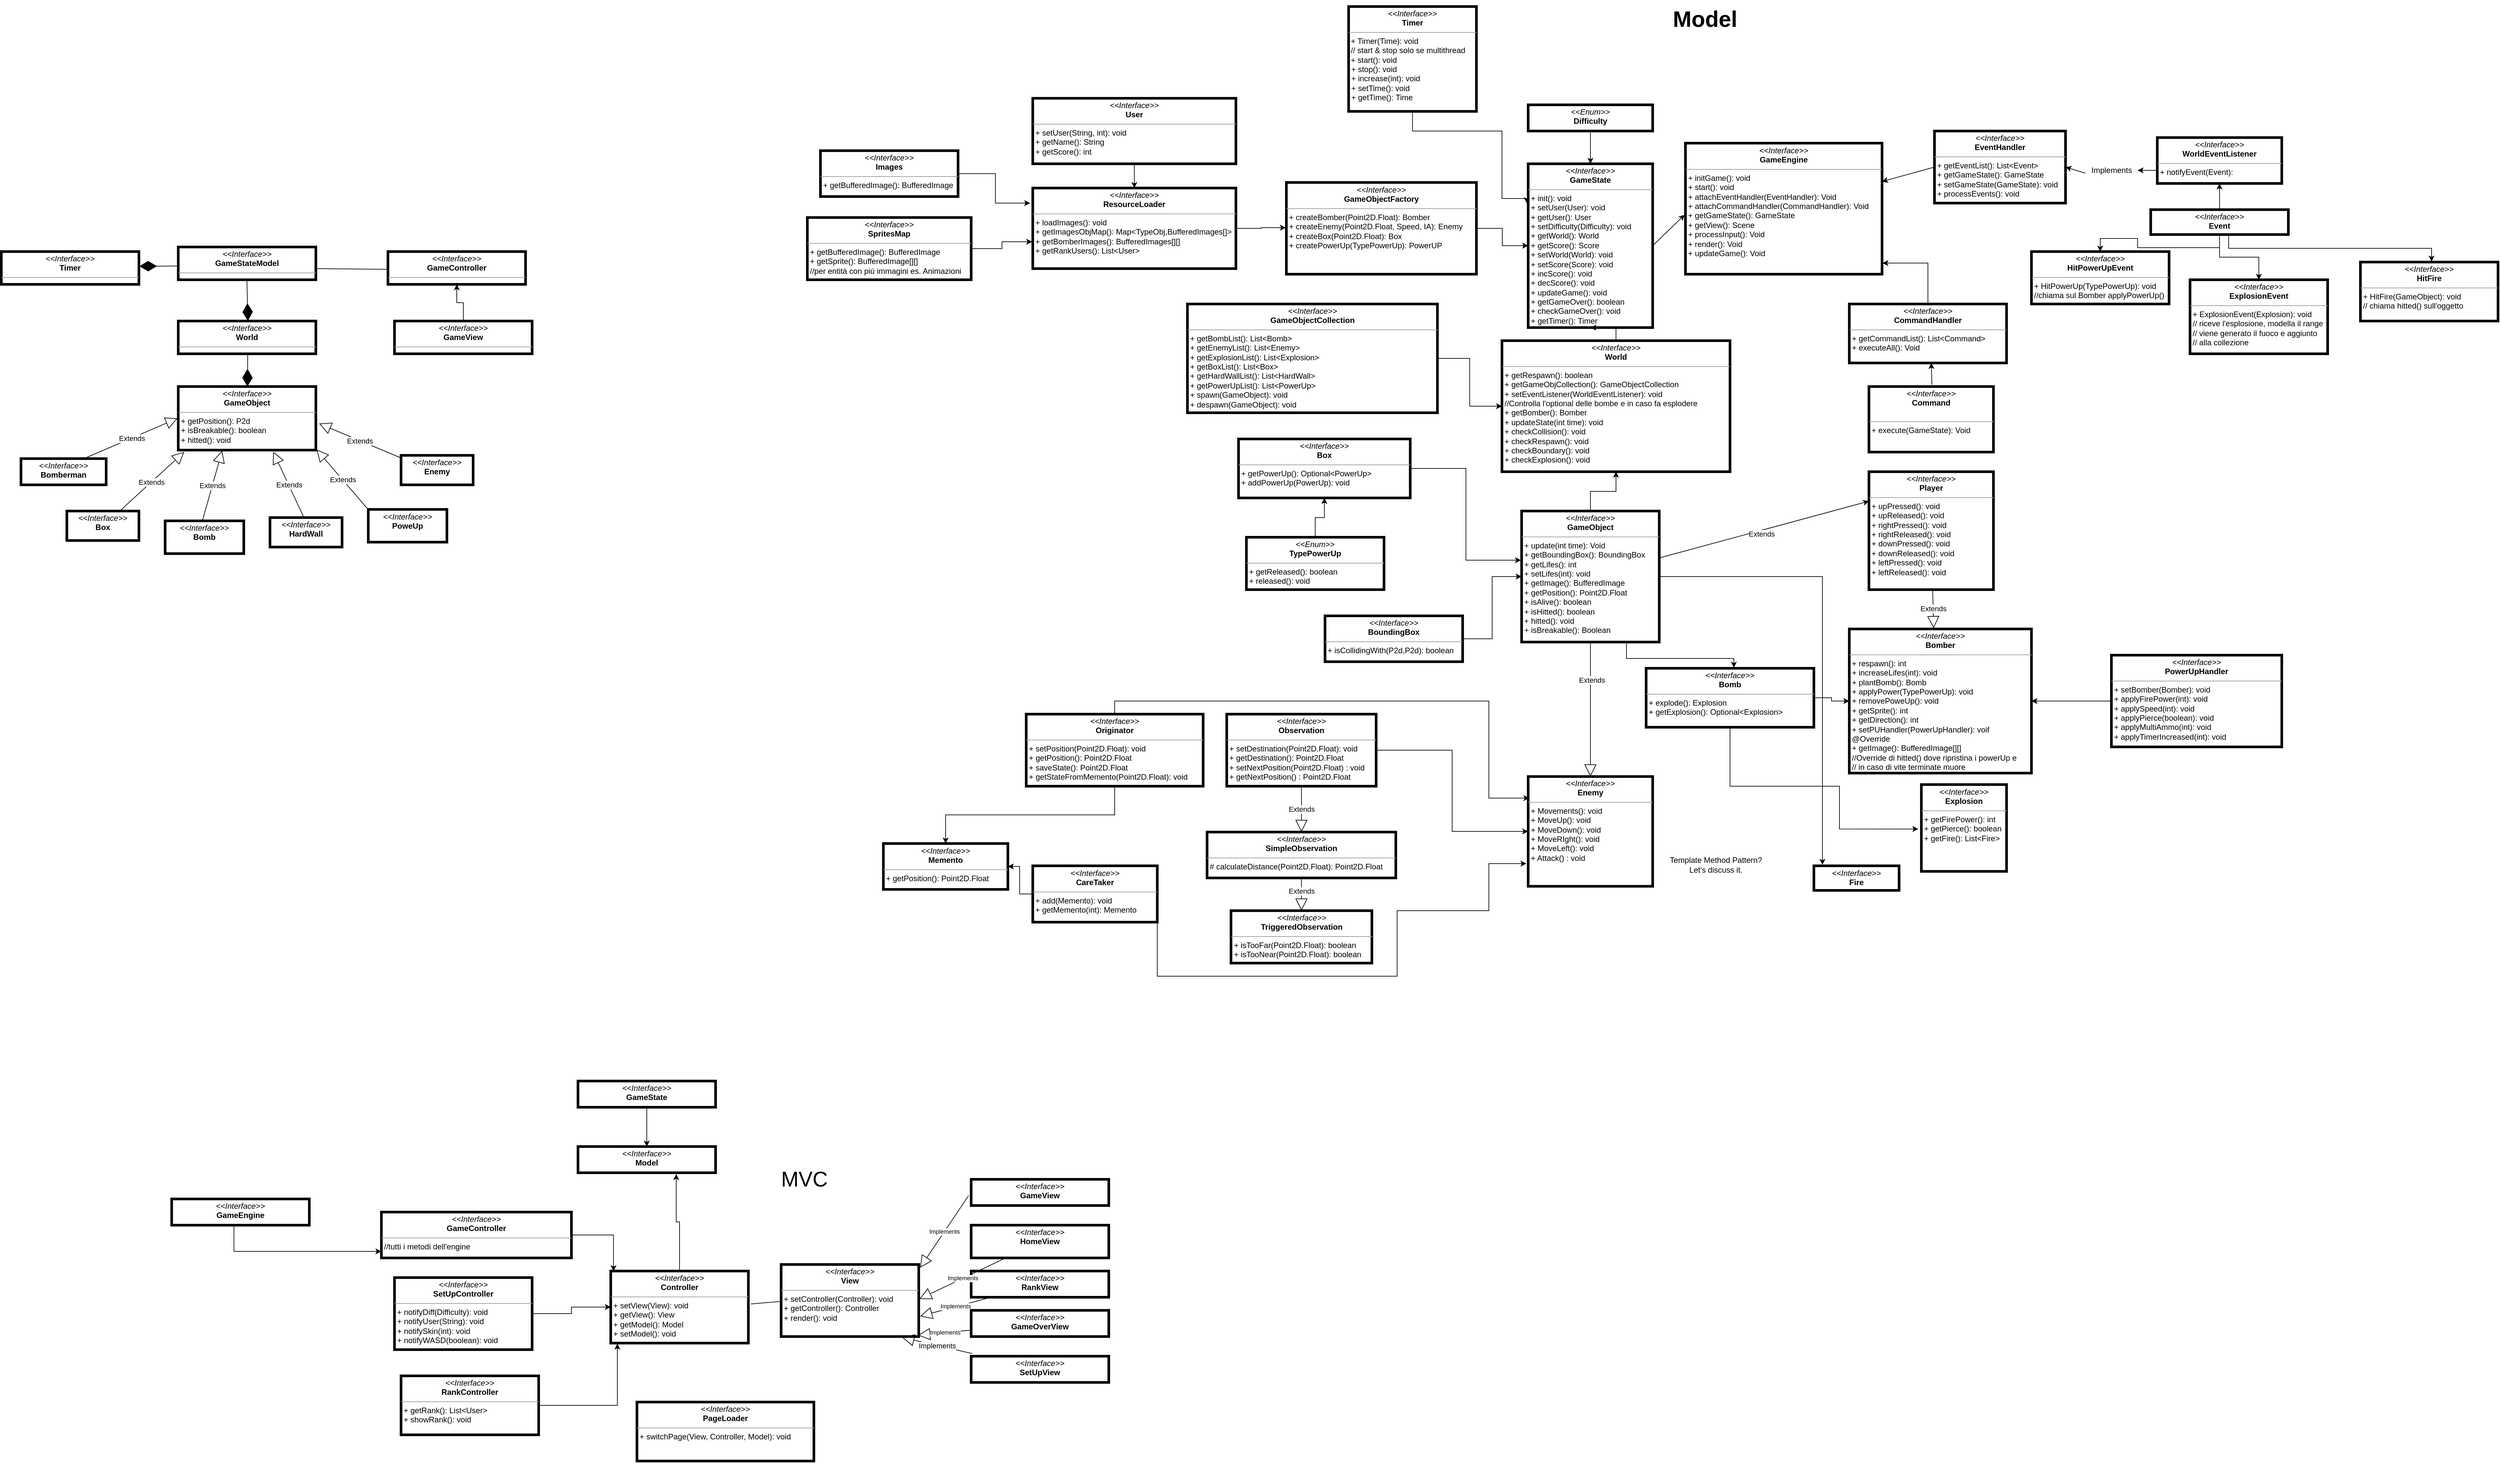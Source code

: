<mxfile version="14.4.3" type="device"><diagram id="urXxAbXNCbR4cGVfg7oY" name="Page-1"><mxGraphModel dx="5963" dy="581" grid="0" gridSize="10" guides="1" tooltips="1" connect="0" arrows="1" fold="1" page="1" pageScale="1" pageWidth="2339" pageHeight="3300" math="0" shadow="0"><root><mxCell id="0"/><mxCell id="1" parent="0"/><mxCell id="TSI4zpTr8US7YLuVZ_CI-4" value="Model" style="text;align=center;fontStyle=1;verticalAlign=middle;spacingLeft=3;spacingRight=3;strokeColor=none;rotatable=0;points=[[0,0.5],[1,0.5]];portConstraint=eastwest;strokeWidth=4;fontSize=34;" parent="1" vertex="1"><mxGeometry x="-480" y="60" width="160" height="50" as="geometry"/></mxCell><mxCell id="TSI4zpTr8US7YLuVZ_CI-40" value="&lt;p style=&quot;margin: 0px ; margin-top: 4px ; text-align: center&quot;&gt;&lt;i&gt;&amp;lt;&amp;lt;Interface&amp;gt;&amp;gt;&lt;/i&gt;&lt;br&gt;&lt;b&gt;Command&lt;/b&gt;&lt;/p&gt;&lt;p style=&quot;margin: 0px ; margin-left: 4px&quot;&gt;&lt;br&gt;&lt;/p&gt;&lt;hr size=&quot;1&quot;&gt;&lt;p style=&quot;margin: 0px ; margin-left: 4px&quot;&gt;+ execute(GameState): Void&lt;/p&gt;" style="verticalAlign=top;align=left;overflow=fill;fontSize=12;fontFamily=Helvetica;html=1;strokeWidth=4;" parent="1" vertex="1"><mxGeometry x="-150" y="650" width="190" height="100" as="geometry"/></mxCell><mxCell id="TSI4zpTr8US7YLuVZ_CI-41" value="" style="endArrow=classic;html=1;fontSize=14;entryX=0.521;entryY=1;entryDx=0;entryDy=0;exitX=0.506;exitY=-0.028;exitDx=0;exitDy=0;exitPerimeter=0;entryPerimeter=0;" parent="1" source="TSI4zpTr8US7YLuVZ_CI-40" target="Oy4AMyDIwZsP5ORlM1xA-2" edge="1"><mxGeometry width="50" height="50" relative="1" as="geometry"><mxPoint x="30" y="680" as="sourcePoint"/><mxPoint x="-30" y="620" as="targetPoint"/></mxGeometry></mxCell><mxCell id="TSI4zpTr8US7YLuVZ_CI-42" value="" style="endArrow=classic;html=1;fontSize=14;entryX=-0.004;entryY=0.547;entryDx=0;entryDy=0;exitX=1;exitY=0.5;exitDx=0;exitDy=0;entryPerimeter=0;" parent="1" source="nFVTXQe2fq6nzADj6Gcv-4" target="nFVTXQe2fq6nzADj6Gcv-1" edge="1"><mxGeometry width="50" height="50" relative="1" as="geometry"><mxPoint x="-350" y="633.056" as="sourcePoint"/><mxPoint x="-270" y="590" as="targetPoint"/></mxGeometry></mxCell><mxCell id="TSI4zpTr8US7YLuVZ_CI-43" style="edgeStyle=orthogonalEdgeStyle;rounded=0;orthogonalLoop=1;jettySize=auto;html=1;exitX=0.5;exitY=1;exitDx=0;exitDy=0;fontSize=14;" parent="1" edge="1"><mxGeometry relative="1" as="geometry"><mxPoint x="-160" y="750" as="sourcePoint"/><mxPoint x="-160" y="750" as="targetPoint"/></mxGeometry></mxCell><mxCell id="SkAIFDQF4oIbRnaU9F2_-4" value="" style="endArrow=classic;html=1;fontSize=14;exitX=0;exitY=0.5;exitDx=0;exitDy=0;" parent="1" source="nFVTXQe2fq6nzADj6Gcv-18" target="nFVTXQe2fq6nzADj6Gcv-1" edge="1"><mxGeometry width="50" height="50" relative="1" as="geometry"><mxPoint x="-110" y="384.781" as="sourcePoint"/><mxPoint x="-120" y="355" as="targetPoint"/></mxGeometry></mxCell><mxCell id="nFVTXQe2fq6nzADj6Gcv-1" value="&lt;p style=&quot;margin: 0px ; margin-top: 4px ; text-align: center&quot;&gt;&lt;i&gt;&amp;lt;&amp;lt;Interface&amp;gt;&amp;gt;&lt;/i&gt;&lt;br&gt;&lt;b&gt;GameEngine&lt;/b&gt;&lt;/p&gt;&lt;hr size=&quot;1&quot;&gt;&lt;p style=&quot;margin: 0px ; margin-left: 4px&quot;&gt;&lt;/p&gt;&lt;p style=&quot;margin: 0px 0px 0px 4px&quot;&gt;+ initGame(): void&lt;/p&gt;&lt;p style=&quot;margin: 0px 0px 0px 4px&quot;&gt;+ start(): void&lt;/p&gt;&lt;p style=&quot;margin: 0px ; margin-left: 4px&quot;&gt;+ attachEventHandler(EventHandler): Void&lt;/p&gt;&lt;p style=&quot;margin: 0px ; margin-left: 4px&quot;&gt;+ attachCommandHandler(CommandHandler): Void&lt;br&gt;+ getGameState(): GameState&lt;/p&gt;&lt;p style=&quot;margin: 0px ; margin-left: 4px&quot;&gt;+ getView(): Scene&lt;/p&gt;&lt;p style=&quot;margin: 0px ; margin-left: 4px&quot;&gt;+ processInput(): Void&lt;/p&gt;&lt;p style=&quot;margin: 0px ; margin-left: 4px&quot;&gt;+ render(): Void&lt;/p&gt;&lt;p style=&quot;margin: 0px ; margin-left: 4px&quot;&gt;+ updateGame(): Void&lt;/p&gt;" style="verticalAlign=top;align=left;overflow=fill;fontSize=12;fontFamily=Helvetica;html=1;strokeWidth=4;" parent="1" vertex="1"><mxGeometry x="-430" y="278.5" width="300" height="200" as="geometry"/></mxCell><mxCell id="nFVTXQe2fq6nzADj6Gcv-3" value="&lt;p style=&quot;margin: 4px 0px 0px ; text-align: center&quot;&gt;&lt;i&gt;&amp;lt;&amp;lt;Interface&amp;gt;&amp;gt;&lt;/i&gt;&lt;br&gt;&lt;b&gt;Enemy&lt;/b&gt;&lt;/p&gt;&lt;hr size=&quot;1&quot;&gt;&lt;p style=&quot;margin: 0px 0px 0px 4px&quot;&gt;&lt;span&gt;+ Movements(): void&lt;/span&gt;&lt;br&gt;&lt;/p&gt;&lt;p style=&quot;margin: 0px 0px 0px 4px&quot;&gt;+ MoveUp(): void&lt;/p&gt;&lt;p style=&quot;margin: 0px 0px 0px 4px&quot;&gt;+ MoveDown(): void&lt;/p&gt;&lt;p style=&quot;margin: 0px 0px 0px 4px&quot;&gt;+ MoveRIght(): void&lt;/p&gt;&lt;p style=&quot;margin: 0px 0px 0px 4px&quot;&gt;+ MoveLeft(): void&lt;/p&gt;&lt;p style=&quot;margin: 0px 0px 0px 4px&quot;&gt;+ Attack() : void&lt;/p&gt;" style="verticalAlign=top;align=left;overflow=fill;fontSize=12;fontFamily=Helvetica;html=1;strokeWidth=4;" parent="1" vertex="1"><mxGeometry x="-670" y="1245.25" width="190" height="167.5" as="geometry"/></mxCell><mxCell id="nFVTXQe2fq6nzADj6Gcv-4" value="&lt;p style=&quot;margin: 0px ; margin-top: 4px ; text-align: center&quot;&gt;&lt;i&gt;&amp;lt;&amp;lt;Interface&amp;gt;&amp;gt;&lt;/i&gt;&lt;br&gt;&lt;b&gt;GameState&lt;/b&gt;&lt;/p&gt;&lt;hr size=&quot;1&quot;&gt;&lt;p style=&quot;margin: 0px ; margin-left: 4px&quot;&gt;&lt;/p&gt;&lt;p style=&quot;margin: 0px ; margin-left: 4px&quot;&gt;+ init(): void&lt;/p&gt;&lt;p style=&quot;margin: 0px ; margin-left: 4px&quot;&gt;+ setUser(User): void&lt;/p&gt;&lt;p style=&quot;margin: 0px ; margin-left: 4px&quot;&gt;+ getUser(): User&lt;/p&gt;&lt;p style=&quot;margin: 0px ; margin-left: 4px&quot;&gt;+ setDifficulty(Difficulty): void&lt;/p&gt;&lt;p style=&quot;margin: 0px ; margin-left: 4px&quot;&gt;+ getWorld(): World&lt;br&gt;+ getScore(): Score&lt;/p&gt;&lt;p style=&quot;margin: 0px ; margin-left: 4px&quot;&gt;+ setWorld(World): void&lt;/p&gt;&lt;p style=&quot;margin: 0px ; margin-left: 4px&quot;&gt;+ setScore(Score): void&lt;/p&gt;&lt;p style=&quot;margin: 0px ; margin-left: 4px&quot;&gt;+ incScore(): void&lt;/p&gt;&lt;p style=&quot;margin: 0px ; margin-left: 4px&quot;&gt;+ decScore(): void&lt;/p&gt;&lt;p style=&quot;margin: 0px ; margin-left: 4px&quot;&gt;+ updateGame(): void&lt;/p&gt;&lt;p style=&quot;margin: 0px ; margin-left: 4px&quot;&gt;+ getGameOver(): boolean&lt;/p&gt;&lt;p style=&quot;margin: 0px ; margin-left: 4px&quot;&gt;+ checkGameOver(): void&lt;/p&gt;&lt;p style=&quot;margin: 0px ; margin-left: 4px&quot;&gt;+ getTimer(): Timer&lt;/p&gt;" style="verticalAlign=top;align=left;overflow=fill;fontSize=12;fontFamily=Helvetica;html=1;strokeWidth=4;" parent="1" vertex="1"><mxGeometry x="-670" y="310" width="190" height="250" as="geometry"/></mxCell><mxCell id="vPeAJShvklnJZDpOes8v-4" value="" style="edgeStyle=orthogonalEdgeStyle;rounded=0;orthogonalLoop=1;jettySize=auto;html=1;" parent="1" source="nFVTXQe2fq6nzADj6Gcv-5" target="nFVTXQe2fq6nzADj6Gcv-4" edge="1"><mxGeometry relative="1" as="geometry"/></mxCell><mxCell id="nFVTXQe2fq6nzADj6Gcv-5" value="&lt;p style=&quot;margin: 0px ; margin-top: 4px ; text-align: center&quot;&gt;&lt;i&gt;&amp;lt;&amp;lt;Interface&amp;gt;&amp;gt;&lt;/i&gt;&lt;br&gt;&lt;b&gt;World&lt;/b&gt;&lt;/p&gt;&lt;hr size=&quot;1&quot;&gt;&lt;p style=&quot;margin: 0px ; margin-left: 4px&quot;&gt;&lt;/p&gt;&lt;p style=&quot;margin: 0px ; margin-left: 4px&quot;&gt;+ getRespawn(): boolean&lt;/p&gt;&lt;p style=&quot;margin: 0px ; margin-left: 4px&quot;&gt;+ getGameObjCollection(): GameObjectCollection&lt;/p&gt;&lt;p style=&quot;margin: 0px ; margin-left: 4px&quot;&gt;+ setEventListener(WorldEventListener): void&lt;/p&gt;&lt;p style=&quot;margin: 0px ; margin-left: 4px&quot;&gt;&lt;span&gt;//Controlla l'optional delle bombe e in caso fa esplodere&lt;/span&gt;&lt;br&gt;&lt;/p&gt;&lt;p style=&quot;margin: 0px ; margin-left: 4px&quot;&gt;+ getBomber(): Bomber&lt;br&gt;+ updateState(int time): void&lt;/p&gt;&lt;p style=&quot;margin: 0px ; margin-left: 4px&quot;&gt;+ checkCollision(): void&lt;/p&gt;&lt;p style=&quot;margin: 0px ; margin-left: 4px&quot;&gt;+ checkRespawn(): void&lt;/p&gt;&lt;p style=&quot;margin: 0px ; margin-left: 4px&quot;&gt;+ checkBoundary(): void&lt;/p&gt;&lt;p style=&quot;margin: 0px ; margin-left: 4px&quot;&gt;+ checkExplosion(): void&lt;/p&gt;" style="verticalAlign=top;align=left;overflow=fill;fontSize=12;fontFamily=Helvetica;html=1;strokeWidth=4;" parent="1" vertex="1"><mxGeometry x="-710" y="580" width="348" height="200" as="geometry"/></mxCell><mxCell id="vPeAJShvklnJZDpOes8v-6" style="edgeStyle=orthogonalEdgeStyle;rounded=0;orthogonalLoop=1;jettySize=auto;html=1;entryX=0.523;entryY=-0.011;entryDx=0;entryDy=0;entryPerimeter=0;" parent="1" source="nFVTXQe2fq6nzADj6Gcv-6" target="vPeAJShvklnJZDpOes8v-1" edge="1"><mxGeometry relative="1" as="geometry"><Array as="points"><mxPoint x="-520" y="1065"/><mxPoint x="-356" y="1065"/></Array></mxGeometry></mxCell><mxCell id="vPeAJShvklnJZDpOes8v-20" value="" style="edgeStyle=orthogonalEdgeStyle;rounded=0;orthogonalLoop=1;jettySize=auto;html=1;" parent="1" source="nFVTXQe2fq6nzADj6Gcv-6" target="nFVTXQe2fq6nzADj6Gcv-5" edge="1"><mxGeometry relative="1" as="geometry"/></mxCell><mxCell id="KnMp1MAFbwvR4icSxS9h-2" style="edgeStyle=orthogonalEdgeStyle;rounded=0;orthogonalLoop=1;jettySize=auto;html=1;entryX=0.1;entryY=-0.04;entryDx=0;entryDy=0;entryPerimeter=0;" parent="1" source="nFVTXQe2fq6nzADj6Gcv-6" target="KnMp1MAFbwvR4icSxS9h-1" edge="1"><mxGeometry relative="1" as="geometry"/></mxCell><mxCell id="nFVTXQe2fq6nzADj6Gcv-6" value="&lt;p style=&quot;margin: 0px ; margin-top: 4px ; text-align: center&quot;&gt;&lt;i&gt;&amp;lt;&amp;lt;Interface&amp;gt;&amp;gt;&lt;/i&gt;&lt;br&gt;&lt;b&gt;GameObject&lt;/b&gt;&lt;/p&gt;&lt;hr size=&quot;1&quot;&gt;&lt;p style=&quot;margin: 0px ; margin-left: 4px&quot;&gt;&lt;/p&gt;&lt;p style=&quot;margin: 0px ; margin-left: 4px&quot;&gt;+ update(int time): Void&lt;/p&gt;&lt;p style=&quot;margin: 0px ; margin-left: 4px&quot;&gt;+ getBoundingBox(): BoundingBox&lt;/p&gt;&lt;p style=&quot;margin: 0px ; margin-left: 4px&quot;&gt;+ getLifes(): int&lt;/p&gt;&lt;p style=&quot;margin: 0px ; margin-left: 4px&quot;&gt;+ setLifes(int): void&lt;/p&gt;&lt;p style=&quot;margin: 0px ; margin-left: 4px&quot;&gt;+ getImage(): BufferedImage&lt;/p&gt;&lt;p style=&quot;margin: 0px ; margin-left: 4px&quot;&gt;+ getPosition(): Point2D.Float&lt;br&gt;&lt;/p&gt;&lt;p style=&quot;margin: 0px 0px 0px 4px&quot;&gt;+ isAlive(): boolean&lt;br&gt;&lt;/p&gt;&lt;p style=&quot;margin: 0px 0px 0px 4px&quot;&gt;+ isHitted(): boolean&lt;/p&gt;&lt;p style=&quot;margin: 0px 0px 0px 4px&quot;&gt;+ hitted(): void&lt;/p&gt;&lt;p style=&quot;margin: 0px 0px 0px 4px&quot;&gt;+ isBreakable(): Boolean&lt;/p&gt;&lt;p style=&quot;margin: 0px 0px 0px 4px&quot;&gt;&lt;br&gt;&lt;/p&gt;&lt;div&gt;&lt;br&gt;&lt;/div&gt;" style="verticalAlign=top;align=left;overflow=fill;fontSize=12;fontFamily=Helvetica;html=1;strokeWidth=4;" parent="1" vertex="1"><mxGeometry x="-680" y="840" width="210" height="200" as="geometry"/></mxCell><mxCell id="nFVTXQe2fq6nzADj6Gcv-13" value="" style="endArrow=classic;html=1;entryX=0;entryY=0.25;entryDx=0;entryDy=0;" parent="1" source="nFVTXQe2fq6nzADj6Gcv-6" target="nFVTXQe2fq6nzADj6Gcv-15" edge="1"><mxGeometry width="50" height="50" relative="1" as="geometry"><mxPoint x="-270" y="950" as="sourcePoint"/><mxPoint x="30" y="1019.872" as="targetPoint"/></mxGeometry></mxCell><mxCell id="nFVTXQe2fq6nzADj6Gcv-14" value="Extends" style="edgeLabel;html=1;align=center;verticalAlign=middle;resizable=0;points=[];" parent="nFVTXQe2fq6nzADj6Gcv-13" vertex="1" connectable="0"><mxGeometry x="-0.122" y="-6" relative="1" as="geometry"><mxPoint x="14" y="-4.73" as="offset"/></mxGeometry></mxCell><mxCell id="nFVTXQe2fq6nzADj6Gcv-15" value="&lt;p style=&quot;margin: 0px ; margin-top: 4px ; text-align: center&quot;&gt;&lt;i&gt;&amp;lt;&amp;lt;Interface&amp;gt;&amp;gt;&lt;/i&gt;&lt;br&gt;&lt;b&gt;Player&lt;/b&gt;&lt;/p&gt;&lt;hr size=&quot;1&quot;&gt;&lt;p style=&quot;margin: 0px ; margin-left: 4px&quot;&gt;&lt;/p&gt;&lt;p style=&quot;margin: 0px ; margin-left: 4px&quot;&gt;+ upPressed(): void&lt;br&gt;+ upReleased(): void&lt;/p&gt;&lt;p style=&quot;margin: 0px ; margin-left: 4px&quot;&gt;+ rightPressed(): void&lt;/p&gt;&lt;p style=&quot;margin: 0px ; margin-left: 4px&quot;&gt;+ rightReleased(): void&lt;/p&gt;&lt;p style=&quot;margin: 0px ; margin-left: 4px&quot;&gt;+ downPressed(): void&lt;/p&gt;&lt;p style=&quot;margin: 0px ; margin-left: 4px&quot;&gt;+ downReleased(): void&lt;/p&gt;&lt;p style=&quot;margin: 0px 0px 0px 4px&quot;&gt;+ leftPressed(): void&lt;/p&gt;&lt;p style=&quot;margin: 0px 0px 0px 4px&quot;&gt;+ leftReleased(): void&lt;/p&gt;&lt;p style=&quot;margin: 0px ; margin-left: 4px&quot;&gt;&amp;nbsp;&lt;/p&gt;" style="verticalAlign=top;align=left;overflow=fill;fontSize=12;fontFamily=Helvetica;html=1;strokeWidth=4;" parent="1" vertex="1"><mxGeometry x="-150" y="780" width="190" height="180" as="geometry"/></mxCell><mxCell id="nFVTXQe2fq6nzADj6Gcv-17" value="&lt;p style=&quot;margin: 0px ; margin-top: 4px ; text-align: center&quot;&gt;&lt;i&gt;&amp;lt;&amp;lt;Interface&amp;gt;&amp;gt;&lt;/i&gt;&lt;br&gt;&lt;b&gt;WorldEventListener&lt;/b&gt;&lt;/p&gt;&lt;hr size=&quot;1&quot;&gt;&lt;p style=&quot;margin: 0px ; margin-left: 4px&quot;&gt;&lt;/p&gt;&lt;p style=&quot;margin: 0px ; margin-left: 4px&quot;&gt;+ notifyEvent(Event):&lt;br&gt;&lt;br&gt;&lt;/p&gt;" style="verticalAlign=top;align=left;overflow=fill;fontSize=12;fontFamily=Helvetica;html=1;strokeWidth=4;" parent="1" vertex="1"><mxGeometry x="290" y="270" width="190" height="70" as="geometry"/></mxCell><mxCell id="nFVTXQe2fq6nzADj6Gcv-18" value="&lt;p style=&quot;margin: 0px ; margin-top: 4px ; text-align: center&quot;&gt;&lt;i&gt;&amp;lt;&amp;lt;Interface&amp;gt;&amp;gt;&lt;/i&gt;&lt;br&gt;&lt;b&gt;EventHandler&lt;/b&gt;&lt;/p&gt;&lt;hr size=&quot;1&quot;&gt;&lt;p style=&quot;margin: 0px ; margin-left: 4px&quot;&gt;&lt;/p&gt;&lt;p style=&quot;margin: 0px ; margin-left: 4px&quot;&gt;+ getEventList(): List&amp;lt;Event&amp;gt;&lt;br&gt;+ getGameState(): GameState&lt;/p&gt;&lt;p style=&quot;margin: 0px ; margin-left: 4px&quot;&gt;+ setGameState(GameState): void&lt;/p&gt;&lt;p style=&quot;margin: 0px ; margin-left: 4px&quot;&gt;+ processEvents(): void&lt;/p&gt;" style="verticalAlign=top;align=left;overflow=fill;fontSize=12;fontFamily=Helvetica;html=1;strokeWidth=4;" parent="1" vertex="1"><mxGeometry x="-50" y="260" width="200" height="110" as="geometry"/></mxCell><mxCell id="nFVTXQe2fq6nzADj6Gcv-19" value="" style="endArrow=classic;html=1;entryX=1;entryY=0.5;entryDx=0;entryDy=0;exitX=0;exitY=0.714;exitDx=0;exitDy=0;exitPerimeter=0;" parent="1" source="nFVTXQe2fq6nzADj6Gcv-20" target="nFVTXQe2fq6nzADj6Gcv-18" edge="1"><mxGeometry width="50" height="50" relative="1" as="geometry"><mxPoint y="420" as="sourcePoint"/><mxPoint x="50" y="370" as="targetPoint"/></mxGeometry></mxCell><mxCell id="YTr8s9p61XblNBtbrldd-22" style="edgeStyle=orthogonalEdgeStyle;rounded=0;orthogonalLoop=1;jettySize=auto;html=1;exitX=1;exitY=0.5;exitDx=0;exitDy=0;entryX=0;entryY=0.5;entryDx=0;entryDy=0;" parent="1" source="5cxx2i0NUzyYJ85BB3Bx-85" target="nFVTXQe2fq6nzADj6Gcv-3" edge="1"><mxGeometry relative="1" as="geometry"/></mxCell><mxCell id="5cxx2i0NUzyYJ85BB3Bx-85" value="&lt;p style=&quot;margin: 0px ; margin-top: 4px ; text-align: center&quot;&gt;&lt;i&gt;&amp;lt;&amp;lt;Interface&amp;gt;&amp;gt;&lt;/i&gt;&lt;br&gt;&lt;b&gt;Observation&lt;/b&gt;&lt;/p&gt;&lt;hr size=&quot;1&quot;&gt;&lt;p style=&quot;margin: 0px ; margin-left: 4px&quot;&gt;+ setDestination(Point2D.Float): void&lt;br&gt;+ getDestination(): Point2D.Float&lt;/p&gt;&lt;p style=&quot;margin: 0px ; margin-left: 4px&quot;&gt;+ setNextPosition(Point2D.Float) : void&lt;/p&gt;&lt;p style=&quot;margin: 0px ; margin-left: 4px&quot;&gt;+ getNextPosition() : Point2D.Float&lt;/p&gt;" style="verticalAlign=top;align=left;overflow=fill;fontSize=12;fontFamily=Helvetica;html=1;strokeWidth=4;" parent="1" vertex="1"><mxGeometry x="-1130" y="1150" width="228" height="110" as="geometry"/></mxCell><mxCell id="hmvEdtjTdUx2E_TVSkly-3" value="&lt;p style=&quot;margin: 0px ; margin-top: 4px ; text-align: center&quot;&gt;&lt;i&gt;&amp;lt;&amp;lt;Interface&amp;gt;&amp;gt;&lt;/i&gt;&lt;br&gt;&lt;b&gt;Bomber&lt;/b&gt;&lt;/p&gt;&lt;hr size=&quot;1&quot;&gt;&lt;p style=&quot;margin: 0px ; margin-left: 4px&quot;&gt;&lt;/p&gt;&lt;p style=&quot;margin: 0px ; margin-left: 4px&quot;&gt;&lt;span&gt;+ respawn(): int&lt;/span&gt;&lt;br&gt;&lt;/p&gt;&lt;p style=&quot;margin: 0px ; margin-left: 4px&quot;&gt;+ increaseLifes(int): void&lt;/p&gt;&lt;p style=&quot;margin: 0px ; margin-left: 4px&quot;&gt;+ plantBomb(): Bomb&lt;/p&gt;&lt;p style=&quot;margin: 0px ; margin-left: 4px&quot;&gt;+ applyPower(TypePowerUp): void&lt;/p&gt;&lt;p style=&quot;margin: 0px ; margin-left: 4px&quot;&gt;+ removePoweUp(): void&lt;/p&gt;&lt;p style=&quot;margin: 0px ; margin-left: 4px&quot;&gt;+ getSprite(): int&lt;/p&gt;&lt;p style=&quot;margin: 0px ; margin-left: 4px&quot;&gt;+ getDirection(): int&lt;/p&gt;&lt;p style=&quot;margin: 0px ; margin-left: 4px&quot;&gt;+ setPUHandler(PowerUpHandler): voif&lt;/p&gt;&lt;p style=&quot;margin: 0px ; margin-left: 4px&quot;&gt;@Override&lt;/p&gt;&lt;p style=&quot;margin: 0px ; margin-left: 4px&quot;&gt;+ getImage(): BufferedImage[][]&lt;/p&gt;&lt;p style=&quot;margin: 0px ; margin-left: 4px&quot;&gt;//Override di hitted() dove ripristina i powerUp e&amp;nbsp;&lt;/p&gt;&lt;p style=&quot;margin: 0px ; margin-left: 4px&quot;&gt;// in caso di vite terminate muore&lt;/p&gt;" style="verticalAlign=top;align=left;overflow=fill;fontSize=12;fontFamily=Helvetica;html=1;strokeWidth=4;" parent="1" vertex="1"><mxGeometry x="-180" y="1020" width="278" height="220" as="geometry"/></mxCell><mxCell id="hmvEdtjTdUx2E_TVSkly-4" value="Extends" style="endArrow=block;endSize=16;endFill=0;html=1;entryX=0.463;entryY=-0.005;entryDx=0;entryDy=0;entryPerimeter=0;" parent="1" source="nFVTXQe2fq6nzADj6Gcv-15" target="hmvEdtjTdUx2E_TVSkly-3" edge="1"><mxGeometry width="160" relative="1" as="geometry"><mxPoint x="-260" y="930" as="sourcePoint"/><mxPoint x="-100" y="930" as="targetPoint"/></mxGeometry></mxCell><mxCell id="mGQLbnx4xdMYjy9974eh-3" value="" style="edgeStyle=orthogonalEdgeStyle;rounded=0;orthogonalLoop=1;jettySize=auto;html=1;entryX=-0.011;entryY=0.241;entryDx=0;entryDy=0;entryPerimeter=0;" parent="1" source="hmvEdtjTdUx2E_TVSkly-6" target="nFVTXQe2fq6nzADj6Gcv-4" edge="1"><mxGeometry relative="1" as="geometry"><mxPoint x="-890" y="370" as="targetPoint"/><Array as="points"><mxPoint x="-710" y="260"/><mxPoint x="-710" y="363"/></Array></mxGeometry></mxCell><mxCell id="hmvEdtjTdUx2E_TVSkly-6" value="&lt;p style=&quot;margin: 0px ; margin-top: 4px ; text-align: center&quot;&gt;&lt;i&gt;&amp;lt;&amp;lt;Interface&amp;gt;&amp;gt;&lt;/i&gt;&lt;br&gt;&lt;b&gt;Timer&lt;/b&gt;&lt;/p&gt;&lt;hr size=&quot;1&quot;&gt;&amp;nbsp;+ Timer(Time): void&lt;br&gt;&lt;span&gt;&amp;nbsp;// start &amp;amp; stop solo se multithread&lt;br&gt;&amp;nbsp;+ start(): void&lt;/span&gt;&lt;br&gt;&lt;p style=&quot;margin: 0px ; margin-left: 4px&quot;&gt;+ stop(): void&lt;/p&gt;&lt;p style=&quot;margin: 0px ; margin-left: 4px&quot;&gt;+ increase(int): void&lt;/p&gt;&lt;p style=&quot;margin: 0px ; margin-left: 4px&quot;&gt;+ setTime(): void&lt;/p&gt;&lt;p style=&quot;margin: 0px ; margin-left: 4px&quot;&gt;+ getTime(): Time&lt;/p&gt;&lt;p style=&quot;margin: 0px ; margin-left: 4px&quot;&gt;&lt;br&gt;&lt;/p&gt;&lt;p style=&quot;margin: 0px ; margin-left: 4px&quot;&gt;&lt;br&gt;&lt;/p&gt;" style="verticalAlign=top;align=left;overflow=fill;fontSize=12;fontFamily=Helvetica;html=1;strokeWidth=4;" parent="1" vertex="1"><mxGeometry x="-944" y="70" width="195" height="160" as="geometry"/></mxCell><mxCell id="YTr8s9p61XblNBtbrldd-1" value="&lt;p style=&quot;margin: 0px ; margin-top: 4px ; text-align: center&quot;&gt;&lt;i&gt;&amp;lt;&amp;lt;Interface&amp;gt;&amp;gt;&lt;/i&gt;&lt;br&gt;&lt;b&gt;SimpleObservation&lt;/b&gt;&lt;/p&gt;&lt;hr size=&quot;1&quot;&gt;&lt;p style=&quot;margin: 0px ; margin-left: 4px&quot;&gt;&lt;/p&gt;&lt;p style=&quot;margin: 0px ; margin-left: 4px&quot;&gt;# calculateDistance(Point2D.Float): Point2D.Float&lt;/p&gt;" style="verticalAlign=top;align=left;overflow=fill;fontSize=12;fontFamily=Helvetica;html=1;strokeWidth=4;" parent="1" vertex="1"><mxGeometry x="-1160" y="1330" width="288" height="70" as="geometry"/></mxCell><mxCell id="YTr8s9p61XblNBtbrldd-2" value="&lt;p style=&quot;margin: 0px ; margin-top: 4px ; text-align: center&quot;&gt;&lt;i&gt;&amp;lt;&amp;lt;Interface&amp;gt;&amp;gt;&lt;/i&gt;&lt;br&gt;&lt;b&gt;TriggeredObservation&lt;/b&gt;&lt;/p&gt;&lt;hr size=&quot;1&quot;&gt;&lt;p style=&quot;margin: 0px ; margin-left: 4px&quot;&gt;&lt;/p&gt;&lt;p style=&quot;margin: 0px ; margin-left: 4px&quot;&gt;+ isTooFar(Point2D.Float): boolean&lt;/p&gt;&lt;p style=&quot;margin: 0px ; margin-left: 4px&quot;&gt;+ isTooNear(Point2D.Float): boolean&lt;/p&gt;&lt;p style=&quot;margin: 0px ; margin-left: 4px&quot;&gt;&lt;br&gt;&lt;/p&gt;" style="verticalAlign=top;align=left;overflow=fill;fontSize=12;fontFamily=Helvetica;html=1;strokeWidth=4;" parent="1" vertex="1"><mxGeometry x="-1123.5" y="1450" width="215" height="80" as="geometry"/></mxCell><mxCell id="YTr8s9p61XblNBtbrldd-7" style="edgeStyle=orthogonalEdgeStyle;rounded=0;orthogonalLoop=1;jettySize=auto;html=1;exitX=0.5;exitY=1;exitDx=0;exitDy=0;entryX=0.5;entryY=0;entryDx=0;entryDy=0;" parent="1" source="YTr8s9p61XblNBtbrldd-5" target="YTr8s9p61XblNBtbrldd-6" edge="1"><mxGeometry relative="1" as="geometry"/></mxCell><mxCell id="YTr8s9p61XblNBtbrldd-23" style="edgeStyle=orthogonalEdgeStyle;rounded=0;orthogonalLoop=1;jettySize=auto;html=1;exitX=0.5;exitY=0;exitDx=0;exitDy=0;entryX=0.009;entryY=0.196;entryDx=0;entryDy=0;entryPerimeter=0;" parent="1" source="YTr8s9p61XblNBtbrldd-5" target="nFVTXQe2fq6nzADj6Gcv-3" edge="1"><mxGeometry relative="1" as="geometry"><Array as="points"><mxPoint x="-1301" y="1130"/><mxPoint x="-730" y="1130"/><mxPoint x="-730" y="1278"/></Array></mxGeometry></mxCell><mxCell id="YTr8s9p61XblNBtbrldd-5" value="&lt;p style=&quot;margin: 0px ; margin-top: 4px ; text-align: center&quot;&gt;&lt;i&gt;&amp;lt;&amp;lt;Interface&amp;gt;&amp;gt;&lt;/i&gt;&lt;br&gt;&lt;b&gt;Originator&lt;/b&gt;&lt;/p&gt;&lt;hr size=&quot;1&quot;&gt;&lt;p style=&quot;margin: 0px ; margin-left: 4px&quot;&gt;&lt;/p&gt;&lt;p style=&quot;margin: 0px ; margin-left: 4px&quot;&gt;+ setPosition(Point2D.Float): void&lt;br&gt;+ getPosition(): Point2D.Float&lt;/p&gt;&lt;p style=&quot;margin: 0px ; margin-left: 4px&quot;&gt;+ saveState(): Point2D.Float&lt;/p&gt;&lt;p style=&quot;margin: 0px ; margin-left: 4px&quot;&gt;+ getStateFromMemento(Point2D.Float): void&lt;/p&gt;" style="verticalAlign=top;align=left;overflow=fill;fontSize=12;fontFamily=Helvetica;html=1;strokeWidth=4;" parent="1" vertex="1"><mxGeometry x="-1436" y="1150" width="270" height="110" as="geometry"/></mxCell><mxCell id="YTr8s9p61XblNBtbrldd-6" value="&lt;p style=&quot;margin: 0px ; margin-top: 4px ; text-align: center&quot;&gt;&lt;i&gt;&amp;lt;&amp;lt;Interface&amp;gt;&amp;gt;&lt;/i&gt;&lt;br&gt;&lt;b&gt;Memento&lt;/b&gt;&lt;/p&gt;&lt;hr size=&quot;1&quot;&gt;&lt;p style=&quot;margin: 0px ; margin-left: 4px&quot;&gt;&lt;/p&gt;&lt;p style=&quot;margin: 0px ; margin-left: 4px&quot;&gt;+ getPosition(): Point2D.Float&lt;br&gt;&lt;/p&gt;" style="verticalAlign=top;align=left;overflow=fill;fontSize=12;fontFamily=Helvetica;html=1;strokeWidth=4;" parent="1" vertex="1"><mxGeometry x="-1654" y="1347.5" width="190" height="70" as="geometry"/></mxCell><mxCell id="YTr8s9p61XblNBtbrldd-9" style="edgeStyle=orthogonalEdgeStyle;rounded=0;orthogonalLoop=1;jettySize=auto;html=1;entryX=1;entryY=0.5;entryDx=0;entryDy=0;" parent="1" source="YTr8s9p61XblNBtbrldd-8" target="YTr8s9p61XblNBtbrldd-6" edge="1"><mxGeometry relative="1" as="geometry"/></mxCell><mxCell id="YTr8s9p61XblNBtbrldd-25" style="edgeStyle=orthogonalEdgeStyle;rounded=0;orthogonalLoop=1;jettySize=auto;html=1;exitX=1;exitY=0.5;exitDx=0;exitDy=0;entryX=-0.014;entryY=0.793;entryDx=0;entryDy=0;entryPerimeter=0;" parent="1" source="YTr8s9p61XblNBtbrldd-8" target="nFVTXQe2fq6nzADj6Gcv-3" edge="1"><mxGeometry relative="1" as="geometry"><Array as="points"><mxPoint x="-1236" y="1550"/><mxPoint x="-870" y="1550"/><mxPoint x="-870" y="1450"/><mxPoint x="-730" y="1450"/><mxPoint x="-730" y="1378"/></Array></mxGeometry></mxCell><mxCell id="YTr8s9p61XblNBtbrldd-8" value="&lt;p style=&quot;margin: 0px ; margin-top: 4px ; text-align: center&quot;&gt;&lt;i&gt;&amp;lt;&amp;lt;Interface&amp;gt;&amp;gt;&lt;/i&gt;&lt;br&gt;&lt;b&gt;CareTaker&lt;/b&gt;&lt;/p&gt;&lt;hr size=&quot;1&quot;&gt;&lt;p style=&quot;margin: 0px ; margin-left: 4px&quot;&gt;&lt;/p&gt;&lt;p style=&quot;margin: 0px ; margin-left: 4px&quot;&gt;+ add(Memento): void&lt;br&gt;+ getMemento(int): Memento&lt;/p&gt;" style="verticalAlign=top;align=left;overflow=fill;fontSize=12;fontFamily=Helvetica;html=1;strokeWidth=4;" parent="1" vertex="1"><mxGeometry x="-1426" y="1381.5" width="190" height="86" as="geometry"/></mxCell><mxCell id="YTr8s9p61XblNBtbrldd-12" value="Extends" style="endArrow=block;endSize=16;endFill=0;html=1;entryX=0.5;entryY=0;entryDx=0;entryDy=0;exitX=0.5;exitY=1;exitDx=0;exitDy=0;" parent="1" source="nFVTXQe2fq6nzADj6Gcv-6" target="nFVTXQe2fq6nzADj6Gcv-3" edge="1"><mxGeometry x="-0.439" y="2" width="160" relative="1" as="geometry"><mxPoint x="-720" y="1070" as="sourcePoint"/><mxPoint x="-560" y="1070" as="targetPoint"/><Array as="points"/><mxPoint as="offset"/></mxGeometry></mxCell><mxCell id="YTr8s9p61XblNBtbrldd-20" value="Extends" style="endArrow=block;endSize=16;endFill=0;html=1;entryX=0.5;entryY=0;entryDx=0;entryDy=0;" parent="1" target="YTr8s9p61XblNBtbrldd-1" edge="1"><mxGeometry width="160" relative="1" as="geometry"><mxPoint x="-1016" y="1260" as="sourcePoint"/><mxPoint x="-700" y="1290" as="targetPoint"/><Array as="points"/></mxGeometry></mxCell><mxCell id="YTr8s9p61XblNBtbrldd-21" value="Extends" style="endArrow=block;endSize=16;endFill=0;html=1;exitX=0.5;exitY=1;exitDx=0;exitDy=0;entryX=0.5;entryY=0;entryDx=0;entryDy=0;" parent="1" source="YTr8s9p61XblNBtbrldd-1" target="YTr8s9p61XblNBtbrldd-2" edge="1"><mxGeometry x="-0.2" width="160" relative="1" as="geometry"><mxPoint x="-860" y="1290" as="sourcePoint"/><mxPoint x="-980" y="1430" as="targetPoint"/><mxPoint as="offset"/></mxGeometry></mxCell><mxCell id="8mPMndejL3LXZqa8ZKZb-1" value="Template Method Pattern?&lt;br&gt;Let's discuss it." style="text;html=1;strokeColor=none;fillColor=none;align=center;verticalAlign=middle;whiteSpace=wrap;rounded=0;" parent="1" vertex="1"><mxGeometry x="-460" y="1370" width="153" height="20" as="geometry"/></mxCell><mxCell id="mGQLbnx4xdMYjy9974eh-6" value="" style="edgeStyle=orthogonalEdgeStyle;rounded=0;orthogonalLoop=1;jettySize=auto;html=1;" parent="1" source="mGQLbnx4xdMYjy9974eh-4" target="hmvEdtjTdUx2E_TVSkly-3" edge="1"><mxGeometry relative="1" as="geometry"/></mxCell><mxCell id="mGQLbnx4xdMYjy9974eh-4" value="&lt;p style=&quot;margin: 0px ; margin-top: 4px ; text-align: center&quot;&gt;&lt;i&gt;&amp;lt;&amp;lt;Interface&amp;gt;&amp;gt;&lt;/i&gt;&lt;br&gt;&lt;b&gt;PowerUpHandler&lt;/b&gt;&lt;/p&gt;&lt;hr size=&quot;1&quot;&gt;&lt;p style=&quot;margin: 0px ; margin-left: 4px&quot;&gt;&lt;/p&gt;&lt;p style=&quot;margin: 0px ; margin-left: 4px&quot;&gt;+ setBomber(Bomber): void&lt;/p&gt;&lt;p style=&quot;margin: 0px ; margin-left: 4px&quot;&gt;+ applyFirePower(int): void&lt;/p&gt;&lt;p style=&quot;margin: 0px ; margin-left: 4px&quot;&gt;+ applySpeed(int): void&lt;/p&gt;&lt;p style=&quot;margin: 0px ; margin-left: 4px&quot;&gt;+ applyPierce(boolean): void&lt;/p&gt;&lt;p style=&quot;margin: 0px ; margin-left: 4px&quot;&gt;+ applyMultiAmmo(int): void&lt;/p&gt;&lt;p style=&quot;margin: 0px ; margin-left: 4px&quot;&gt;+ applyTimerIncreased(int): void&lt;/p&gt;" style="verticalAlign=top;align=left;overflow=fill;fontSize=12;fontFamily=Helvetica;html=1;strokeWidth=4;" parent="1" vertex="1"><mxGeometry x="220" y="1060" width="260" height="140" as="geometry"/></mxCell><mxCell id="vPeAJShvklnJZDpOes8v-5" value="" style="edgeStyle=orthogonalEdgeStyle;rounded=0;orthogonalLoop=1;jettySize=auto;html=1;" parent="1" source="mGQLbnx4xdMYjy9974eh-7" target="nFVTXQe2fq6nzADj6Gcv-4" edge="1"><mxGeometry relative="1" as="geometry"/></mxCell><mxCell id="mGQLbnx4xdMYjy9974eh-7" value="&lt;p style=&quot;margin: 0px ; margin-top: 4px ; text-align: center&quot;&gt;&lt;i&gt;&amp;lt;&amp;lt;Interface&amp;gt;&amp;gt;&lt;/i&gt;&lt;br&gt;&lt;b&gt;GameObjectFactory&lt;/b&gt;&lt;/p&gt;&lt;hr size=&quot;1&quot;&gt;&lt;p style=&quot;margin: 0px ; margin-left: 4px&quot;&gt;&lt;/p&gt;&lt;p style=&quot;margin: 0px ; margin-left: 4px&quot;&gt;+ createBomber(Point2D.Float): Bomber&lt;br&gt;+ createEnemy(Point2D.Float, Speed, IA): Enemy&lt;/p&gt;&lt;p style=&quot;margin: 0px ; margin-left: 4px&quot;&gt;+ createBox(Point2D.Float): Box&lt;/p&gt;&lt;p style=&quot;margin: 0px ; margin-left: 4px&quot;&gt;+ createPowerUp(TypePowerUp): PowerUP&lt;/p&gt;" style="verticalAlign=top;align=left;overflow=fill;fontSize=12;fontFamily=Helvetica;html=1;strokeWidth=4;" parent="1" vertex="1"><mxGeometry x="-1039" y="338.5" width="290" height="140" as="geometry"/></mxCell><mxCell id="mGQLbnx4xdMYjy9974eh-10" style="edgeStyle=orthogonalEdgeStyle;rounded=0;orthogonalLoop=1;jettySize=auto;html=1;entryX=-0.003;entryY=0.493;entryDx=0;entryDy=0;entryPerimeter=0;" parent="1" source="mGQLbnx4xdMYjy9974eh-9" target="mGQLbnx4xdMYjy9974eh-7" edge="1"><mxGeometry relative="1" as="geometry"/></mxCell><mxCell id="mGQLbnx4xdMYjy9974eh-9" value="&lt;p style=&quot;margin: 0px ; margin-top: 4px ; text-align: center&quot;&gt;&lt;i&gt;&amp;lt;&amp;lt;Interface&amp;gt;&amp;gt;&lt;/i&gt;&lt;br&gt;&lt;b&gt;ResourceLoader&lt;/b&gt;&lt;/p&gt;&lt;hr size=&quot;1&quot;&gt;&lt;p style=&quot;margin: 0px ; margin-left: 4px&quot;&gt;&lt;/p&gt;&lt;p style=&quot;margin: 0px ; margin-left: 4px&quot;&gt;+ loadImages(): void&lt;/p&gt;&lt;p style=&quot;margin: 0px ; margin-left: 4px&quot;&gt;+ getImagesObjMap(): Map&amp;lt;TypeObj,BufferedImages[]&amp;gt;&lt;/p&gt;&lt;p style=&quot;margin: 0px ; margin-left: 4px&quot;&gt;+ getBomberImages(): BufferedImages[][]&lt;/p&gt;&lt;p style=&quot;margin: 0px ; margin-left: 4px&quot;&gt;+ getRankUsers(): List&amp;lt;User&amp;gt;&lt;/p&gt;" style="verticalAlign=top;align=left;overflow=fill;fontSize=12;fontFamily=Helvetica;html=1;strokeWidth=4;" parent="1" vertex="1"><mxGeometry x="-1426" y="347" width="310" height="123" as="geometry"/></mxCell><mxCell id="nFVTXQe2fq6nzADj6Gcv-20" value="Implements" style="text;html=1;align=center;verticalAlign=middle;resizable=0;points=[];autosize=1;rotation=0;" parent="1" vertex="1"><mxGeometry x="180" y="310" width="80" height="20" as="geometry"/></mxCell><mxCell id="Oy4AMyDIwZsP5ORlM1xA-1" value="" style="endArrow=classic;html=1;entryX=1;entryY=0.5;entryDx=0;entryDy=0;exitX=0;exitY=0.714;exitDx=0;exitDy=0;exitPerimeter=0;" parent="1" source="nFVTXQe2fq6nzADj6Gcv-17" target="nFVTXQe2fq6nzADj6Gcv-20" edge="1"><mxGeometry width="50" height="50" relative="1" as="geometry"><mxPoint x="290" y="319.98" as="sourcePoint"/><mxPoint x="140" y="330" as="targetPoint"/></mxGeometry></mxCell><mxCell id="vPeAJShvklnJZDpOes8v-14" style="edgeStyle=orthogonalEdgeStyle;rounded=0;orthogonalLoop=1;jettySize=auto;html=1;entryX=1.002;entryY=0.915;entryDx=0;entryDy=0;entryPerimeter=0;" parent="1" source="Oy4AMyDIwZsP5ORlM1xA-2" target="nFVTXQe2fq6nzADj6Gcv-1" edge="1"><mxGeometry relative="1" as="geometry"/></mxCell><mxCell id="Oy4AMyDIwZsP5ORlM1xA-2" value="&lt;p style=&quot;margin: 0px ; margin-top: 4px ; text-align: center&quot;&gt;&lt;i&gt;&amp;lt;&amp;lt;Interface&amp;gt;&amp;gt;&lt;/i&gt;&lt;br&gt;&lt;b&gt;CommandHandler&lt;/b&gt;&lt;/p&gt;&lt;hr size=&quot;1&quot;&gt;&lt;p style=&quot;margin: 0px ; margin-left: 4px&quot;&gt;&lt;/p&gt;&lt;p style=&quot;margin: 0px ; margin-left: 4px&quot;&gt;+ getCommandList(): List&amp;lt;Command&amp;gt;&lt;/p&gt;&lt;p style=&quot;margin: 0px ; margin-left: 4px&quot;&gt;+ executeAll(): Void&lt;/p&gt;&lt;p style=&quot;margin: 0px ; margin-left: 4px&quot;&gt;&lt;br&gt;&lt;/p&gt;" style="verticalAlign=top;align=left;overflow=fill;fontSize=12;fontFamily=Helvetica;html=1;strokeWidth=4;" parent="1" vertex="1"><mxGeometry x="-180" y="524" width="240" height="90" as="geometry"/></mxCell><mxCell id="vPeAJShvklnJZDpOes8v-3" value="" style="edgeStyle=orthogonalEdgeStyle;rounded=0;orthogonalLoop=1;jettySize=auto;html=1;" parent="1" source="vPeAJShvklnJZDpOes8v-1" target="hmvEdtjTdUx2E_TVSkly-3" edge="1"><mxGeometry relative="1" as="geometry"/></mxCell><mxCell id="18jNEGk5iSNmvdYLMIBM-3" style="edgeStyle=orthogonalEdgeStyle;rounded=0;orthogonalLoop=1;jettySize=auto;html=1;entryX=-0.036;entryY=0.512;entryDx=0;entryDy=0;entryPerimeter=0;" parent="1" source="vPeAJShvklnJZDpOes8v-1" target="vPeAJShvklnJZDpOes8v-10" edge="1"><mxGeometry relative="1" as="geometry"><Array as="points"><mxPoint x="-362" y="1260"/><mxPoint x="-195" y="1260"/></Array></mxGeometry></mxCell><mxCell id="vPeAJShvklnJZDpOes8v-1" value="&lt;p style=&quot;margin: 0px ; margin-top: 4px ; text-align: center&quot;&gt;&lt;i&gt;&amp;lt;&amp;lt;Interface&amp;gt;&amp;gt;&lt;/i&gt;&lt;br&gt;&lt;b&gt;Bomb&lt;/b&gt;&lt;/p&gt;&lt;hr size=&quot;1&quot;&gt;&lt;p style=&quot;margin: 0px ; margin-left: 4px&quot;&gt;&lt;/p&gt;&lt;p style=&quot;margin: 0px ; margin-left: 4px&quot;&gt;+ explode(): Explosion&lt;/p&gt;&lt;p style=&quot;margin: 0px ; margin-left: 4px&quot;&gt;+ getExplosion(): Optional&amp;lt;Explosion&amp;gt;&lt;/p&gt;" style="verticalAlign=top;align=left;overflow=fill;fontSize=12;fontFamily=Helvetica;html=1;strokeWidth=4;" parent="1" vertex="1"><mxGeometry x="-490" y="1080" width="256" height="90" as="geometry"/></mxCell><mxCell id="vPeAJShvklnJZDpOes8v-8" value="&lt;p style=&quot;margin: 0px ; margin-top: 4px ; text-align: center&quot;&gt;&lt;i&gt;&amp;lt;&amp;lt;Interface&amp;gt;&amp;gt;&lt;/i&gt;&lt;br&gt;&lt;b&gt;ExplosionEvent&lt;/b&gt;&lt;/p&gt;&lt;hr size=&quot;1&quot;&gt;&lt;p style=&quot;margin: 0px ; margin-left: 4px&quot;&gt;&lt;/p&gt;&lt;p style=&quot;margin: 0px ; margin-left: 4px&quot;&gt;+ ExplosionEvent(Explosion): void&lt;/p&gt;&lt;p style=&quot;margin: 0px ; margin-left: 4px&quot;&gt;// riceve l'esplosione, modella il range&lt;/p&gt;&lt;p style=&quot;margin: 0px ; margin-left: 4px&quot;&gt;// viene generato il fuoco e aggiunto&amp;nbsp;&lt;/p&gt;&lt;p style=&quot;margin: 0px ; margin-left: 4px&quot;&gt;// alla collezione&lt;/p&gt;" style="verticalAlign=top;align=left;overflow=fill;fontSize=12;fontFamily=Helvetica;html=1;strokeWidth=4;" parent="1" vertex="1"><mxGeometry x="340" y="487" width="210" height="113" as="geometry"/></mxCell><mxCell id="vPeAJShvklnJZDpOes8v-10" value="&lt;p style=&quot;margin: 0px ; margin-top: 4px ; text-align: center&quot;&gt;&lt;i&gt;&amp;lt;&amp;lt;Interface&amp;gt;&amp;gt;&lt;/i&gt;&lt;br&gt;&lt;b&gt;Explosion&lt;/b&gt;&lt;/p&gt;&lt;hr size=&quot;1&quot;&gt;&lt;p style=&quot;margin: 0px ; margin-left: 4px&quot;&gt;&lt;/p&gt;&lt;p style=&quot;margin: 0px ; margin-left: 4px&quot;&gt;+ getFirePower(): int&lt;/p&gt;&lt;p style=&quot;margin: 0px ; margin-left: 4px&quot;&gt;+ getPierce(): boolean&lt;/p&gt;&lt;p style=&quot;margin: 0px ; margin-left: 4px&quot;&gt;+ getFire(): List&amp;lt;Fire&amp;gt;&lt;/p&gt;" style="verticalAlign=top;align=left;overflow=fill;fontSize=12;fontFamily=Helvetica;html=1;strokeWidth=4;" parent="1" vertex="1"><mxGeometry x="-70" y="1257.5" width="130" height="132.5" as="geometry"/></mxCell><mxCell id="vPeAJShvklnJZDpOes8v-12" value="&lt;p style=&quot;margin: 0px ; margin-top: 4px ; text-align: center&quot;&gt;&lt;i&gt;&amp;lt;&amp;lt;Interface&amp;gt;&amp;gt;&lt;/i&gt;&lt;br&gt;&lt;b&gt;HitPowerUpEvent&lt;/b&gt;&lt;/p&gt;&lt;hr size=&quot;1&quot;&gt;&lt;p style=&quot;margin: 0px ; margin-left: 4px&quot;&gt;&lt;/p&gt;&lt;p style=&quot;margin: 0px ; margin-left: 4px&quot;&gt;+ HitPowerUp(TypePowerUp): void&lt;/p&gt;&lt;p style=&quot;margin: 0px ; margin-left: 4px&quot;&gt;//chiama sul Bomber applyPowerUp()&lt;/p&gt;&lt;p style=&quot;margin: 0px ; margin-left: 4px&quot;&gt;&lt;br&gt;&lt;/p&gt;" style="verticalAlign=top;align=left;overflow=fill;fontSize=12;fontFamily=Helvetica;html=1;strokeWidth=4;" parent="1" vertex="1"><mxGeometry x="98" y="444" width="210" height="80" as="geometry"/></mxCell><mxCell id="vPeAJShvklnJZDpOes8v-13" value="&lt;p style=&quot;margin: 0px ; margin-top: 4px ; text-align: center&quot;&gt;&lt;i&gt;&amp;lt;&amp;lt;Interface&amp;gt;&amp;gt;&lt;/i&gt;&lt;br&gt;&lt;b&gt;HitFire&lt;/b&gt;&lt;/p&gt;&lt;hr size=&quot;1&quot;&gt;&lt;p style=&quot;margin: 0px ; margin-left: 4px&quot;&gt;&lt;/p&gt;&lt;p style=&quot;margin: 0px ; margin-left: 4px&quot;&gt;+ HitFire(GameObject): void&lt;/p&gt;&lt;p style=&quot;margin: 0px ; margin-left: 4px&quot;&gt;// chiama hitted() sull'oggetto&lt;/p&gt;" style="verticalAlign=top;align=left;overflow=fill;fontSize=12;fontFamily=Helvetica;html=1;strokeWidth=4;" parent="1" vertex="1"><mxGeometry x="600" y="460" width="210" height="90" as="geometry"/></mxCell><mxCell id="vPeAJShvklnJZDpOes8v-17" style="edgeStyle=orthogonalEdgeStyle;rounded=0;orthogonalLoop=1;jettySize=auto;html=1;" parent="1" source="vPeAJShvklnJZDpOes8v-15" target="vPeAJShvklnJZDpOes8v-12" edge="1"><mxGeometry relative="1" as="geometry"/></mxCell><mxCell id="vPeAJShvklnJZDpOes8v-18" style="edgeStyle=orthogonalEdgeStyle;rounded=0;orthogonalLoop=1;jettySize=auto;html=1;exitX=0.566;exitY=1;exitDx=0;exitDy=0;exitPerimeter=0;entryX=0.517;entryY=-0.009;entryDx=0;entryDy=0;entryPerimeter=0;" parent="1" source="vPeAJShvklnJZDpOes8v-15" target="vPeAJShvklnJZDpOes8v-13" edge="1"><mxGeometry relative="1" as="geometry"><mxPoint x="550.0" y="440" as="targetPoint"/></mxGeometry></mxCell><mxCell id="vPeAJShvklnJZDpOes8v-19" value="" style="edgeStyle=orthogonalEdgeStyle;rounded=0;orthogonalLoop=1;jettySize=auto;html=1;" parent="1" source="vPeAJShvklnJZDpOes8v-15" target="nFVTXQe2fq6nzADj6Gcv-17" edge="1"><mxGeometry relative="1" as="geometry"/></mxCell><mxCell id="18jNEGk5iSNmvdYLMIBM-4" style="edgeStyle=orthogonalEdgeStyle;rounded=0;orthogonalLoop=1;jettySize=auto;html=1;" parent="1" source="vPeAJShvklnJZDpOes8v-15" target="vPeAJShvklnJZDpOes8v-8" edge="1"><mxGeometry relative="1" as="geometry"/></mxCell><mxCell id="vPeAJShvklnJZDpOes8v-15" value="&lt;p style=&quot;margin: 0px ; margin-top: 4px ; text-align: center&quot;&gt;&lt;i&gt;&amp;lt;&amp;lt;Interface&amp;gt;&amp;gt;&lt;/i&gt;&lt;br&gt;&lt;b&gt;Event&lt;/b&gt;&lt;/p&gt;&lt;hr size=&quot;1&quot;&gt;&lt;p style=&quot;margin: 0px ; margin-left: 4px&quot;&gt;&lt;/p&gt;&lt;p style=&quot;margin: 0px ; margin-left: 4px&quot;&gt;&lt;br&gt;&lt;/p&gt;" style="verticalAlign=top;align=left;overflow=fill;fontSize=12;fontFamily=Helvetica;html=1;strokeWidth=4;" parent="1" vertex="1"><mxGeometry x="280" y="380" width="210" height="38" as="geometry"/></mxCell><mxCell id="vPeAJShvklnJZDpOes8v-23" value="" style="edgeStyle=orthogonalEdgeStyle;rounded=0;orthogonalLoop=1;jettySize=auto;html=1;" parent="1" source="vPeAJShvklnJZDpOes8v-22" target="nFVTXQe2fq6nzADj6Gcv-6" edge="1"><mxGeometry relative="1" as="geometry"/></mxCell><mxCell id="vPeAJShvklnJZDpOes8v-22" value="&lt;p style=&quot;margin: 0px ; margin-top: 4px ; text-align: center&quot;&gt;&lt;i&gt;&amp;lt;&amp;lt;Interface&amp;gt;&amp;gt;&lt;/i&gt;&lt;br&gt;&lt;b&gt;BoundingBox&lt;/b&gt;&lt;/p&gt;&lt;hr size=&quot;1&quot;&gt;&lt;p style=&quot;margin: 0px ; margin-left: 4px&quot;&gt;&lt;/p&gt;&lt;p style=&quot;margin: 0px ; margin-left: 4px&quot;&gt;+ isCollidingWith(P2d,P2d): boolean&lt;/p&gt;" style="verticalAlign=top;align=left;overflow=fill;fontSize=12;fontFamily=Helvetica;html=1;strokeWidth=4;" parent="1" vertex="1"><mxGeometry x="-980" y="1000" width="210" height="70" as="geometry"/></mxCell><mxCell id="18jNEGk5iSNmvdYLMIBM-2" value="" style="edgeStyle=orthogonalEdgeStyle;rounded=0;orthogonalLoop=1;jettySize=auto;html=1;" parent="1" source="18jNEGk5iSNmvdYLMIBM-1" target="nFVTXQe2fq6nzADj6Gcv-5" edge="1"><mxGeometry relative="1" as="geometry"/></mxCell><mxCell id="18jNEGk5iSNmvdYLMIBM-1" value="&lt;p style=&quot;margin: 0px ; margin-top: 4px ; text-align: center&quot;&gt;&lt;i&gt;&amp;lt;&amp;lt;Interface&amp;gt;&amp;gt;&lt;/i&gt;&lt;br&gt;&lt;b&gt;GameObjectCollection&lt;/b&gt;&lt;/p&gt;&lt;hr size=&quot;1&quot;&gt;&lt;p style=&quot;margin: 0px ; margin-left: 4px&quot;&gt;&lt;/p&gt;&lt;p style=&quot;margin: 0px ; margin-left: 4px&quot;&gt;&lt;span&gt;+ getBombList(): List&amp;lt;Bomb&amp;gt;&lt;/span&gt;&lt;br&gt;&lt;/p&gt;&lt;p style=&quot;margin: 0px ; margin-left: 4px&quot;&gt;&lt;span&gt;+ getEnemyList(): List&amp;lt;Enemy&amp;gt;&lt;/span&gt;&lt;/p&gt;&lt;p style=&quot;margin: 0px ; margin-left: 4px&quot;&gt;&lt;span&gt;+ getExplosionList(): List&amp;lt;Explosion&amp;gt;&lt;/span&gt;&lt;/p&gt;&lt;p style=&quot;margin: 0px ; margin-left: 4px&quot;&gt;&lt;span&gt;+ getBoxList(): List&amp;lt;Box&amp;gt;&lt;/span&gt;&lt;/p&gt;&lt;p style=&quot;margin: 0px ; margin-left: 4px&quot;&gt;&lt;span&gt;+ getHardWallList(): List&amp;lt;HardWall&amp;gt;&lt;/span&gt;&lt;/p&gt;&lt;p style=&quot;margin: 0px ; margin-left: 4px&quot;&gt;&lt;span&gt;+ getPowerUpList(): List&amp;lt;PowerUp&amp;gt;&lt;/span&gt;&lt;/p&gt;&lt;p style=&quot;margin: 0px ; margin-left: 4px&quot;&gt;+ spawn(GameObject): void&lt;/p&gt;&lt;p style=&quot;margin: 0px ; margin-left: 4px&quot;&gt;+ despawn(GameObject): void&lt;/p&gt;&lt;p style=&quot;margin: 0px ; margin-left: 4px&quot;&gt;&lt;br&gt;&lt;/p&gt;" style="verticalAlign=top;align=left;overflow=fill;fontSize=12;fontFamily=Helvetica;html=1;strokeWidth=4;" parent="1" vertex="1"><mxGeometry x="-1190" y="524" width="381.5" height="166" as="geometry"/></mxCell><mxCell id="GDkabySNuqKJHTmHCcxm-1" value="MVC" style="text;html=1;align=center;verticalAlign=middle;resizable=0;points=[];autosize=1;strokeWidth=6;fontSize=32;" parent="1" vertex="1"><mxGeometry x="-1820" y="1840" width="90" height="40" as="geometry"/></mxCell><mxCell id="-VS9WAV4x2ju-i0UG0bF-5" style="edgeStyle=orthogonalEdgeStyle;rounded=0;orthogonalLoop=1;jettySize=auto;html=1;entryX=0.714;entryY=1.049;entryDx=0;entryDy=0;entryPerimeter=0;" parent="1" source="GDkabySNuqKJHTmHCcxm-2" target="-VS9WAV4x2ju-i0UG0bF-4" edge="1"><mxGeometry relative="1" as="geometry"/></mxCell><mxCell id="GDkabySNuqKJHTmHCcxm-2" value="&lt;p style=&quot;margin: 0px ; margin-top: 4px ; text-align: center&quot;&gt;&lt;i&gt;&amp;lt;&amp;lt;Interface&amp;gt;&amp;gt;&lt;/i&gt;&lt;br&gt;&lt;b&gt;Controller&lt;/b&gt;&lt;/p&gt;&lt;hr size=&quot;1&quot;&gt;&lt;p style=&quot;margin: 0px ; margin-left: 4px&quot;&gt;&lt;/p&gt;&lt;p style=&quot;margin: 0px ; margin-left: 4px&quot;&gt;+ setView(View): void&lt;/p&gt;&lt;p style=&quot;margin: 0px ; margin-left: 4px&quot;&gt;+ getView(): View&lt;/p&gt;&lt;p style=&quot;margin: 0px ; margin-left: 4px&quot;&gt;+ getModel(): Model&lt;/p&gt;&lt;p style=&quot;margin: 0px ; margin-left: 4px&quot;&gt;+ setModel(): void&lt;/p&gt;&lt;p style=&quot;margin: 0px ; margin-left: 4px&quot;&gt;&lt;br&gt;&lt;/p&gt;" style="verticalAlign=top;align=left;overflow=fill;fontSize=12;fontFamily=Helvetica;html=1;strokeWidth=4;" parent="1" vertex="1"><mxGeometry x="-2070" y="2000" width="210" height="110" as="geometry"/></mxCell><mxCell id="-VS9WAV4x2ju-i0UG0bF-1" style="edgeStyle=orthogonalEdgeStyle;rounded=0;orthogonalLoop=1;jettySize=auto;html=1;entryX=0.02;entryY=0.002;entryDx=0;entryDy=0;entryPerimeter=0;" parent="1" source="GDkabySNuqKJHTmHCcxm-3" target="GDkabySNuqKJHTmHCcxm-2" edge="1"><mxGeometry relative="1" as="geometry"/></mxCell><mxCell id="GDkabySNuqKJHTmHCcxm-3" value="&lt;p style=&quot;margin: 0px ; margin-top: 4px ; text-align: center&quot;&gt;&lt;i&gt;&amp;lt;&amp;lt;Interface&amp;gt;&amp;gt;&lt;/i&gt;&lt;br&gt;&lt;b&gt;GameController&lt;/b&gt;&lt;/p&gt;&lt;hr size=&quot;1&quot;&gt;&lt;p style=&quot;margin: 0px ; margin-left: 4px&quot;&gt;&lt;/p&gt;&lt;p style=&quot;margin: 0px ; margin-left: 4px&quot;&gt;//tutti i metodi dell'engine&lt;/p&gt;&lt;p style=&quot;margin: 0px ; margin-left: 4px&quot;&gt;&lt;br&gt;&lt;/p&gt;" style="verticalAlign=top;align=left;overflow=fill;fontSize=12;fontFamily=Helvetica;html=1;strokeWidth=4;" parent="1" vertex="1"><mxGeometry x="-2420" y="1910" width="290" height="70" as="geometry"/></mxCell><mxCell id="GDkabySNuqKJHTmHCcxm-4" value="&lt;p style=&quot;margin: 0px ; margin-top: 4px ; text-align: center&quot;&gt;&lt;i&gt;&amp;lt;&amp;lt;Interface&amp;gt;&amp;gt;&lt;/i&gt;&lt;br&gt;&lt;b&gt;View&lt;/b&gt;&lt;/p&gt;&lt;hr size=&quot;1&quot;&gt;&lt;p style=&quot;margin: 0px ; margin-left: 4px&quot;&gt;&lt;/p&gt;&lt;p style=&quot;margin: 0px ; margin-left: 4px&quot;&gt;+ setController(Controller): void&lt;/p&gt;&lt;p style=&quot;margin: 0px ; margin-left: 4px&quot;&gt;+ getController(): Controller&lt;/p&gt;&lt;p style=&quot;margin: 0px ; margin-left: 4px&quot;&gt;+ render(): void&lt;/p&gt;" style="verticalAlign=top;align=left;overflow=fill;fontSize=12;fontFamily=Helvetica;html=1;strokeWidth=4;" parent="1" vertex="1"><mxGeometry x="-1810" y="1990" width="210" height="110" as="geometry"/></mxCell><mxCell id="GDkabySNuqKJHTmHCcxm-5" value="&lt;p style=&quot;margin: 0px ; margin-top: 4px ; text-align: center&quot;&gt;&lt;i&gt;&amp;lt;&amp;lt;Interface&amp;gt;&amp;gt;&lt;/i&gt;&lt;br&gt;&lt;b&gt;GameView&lt;/b&gt;&lt;/p&gt;" style="verticalAlign=top;align=left;overflow=fill;fontSize=12;fontFamily=Helvetica;html=1;strokeWidth=4;" parent="1" vertex="1"><mxGeometry x="-1520" y="1860" width="210" height="40" as="geometry"/></mxCell><mxCell id="GDkabySNuqKJHTmHCcxm-7" value="&lt;p style=&quot;margin: 0px ; margin-top: 4px ; text-align: center&quot;&gt;&lt;i&gt;&amp;lt;&amp;lt;Interface&amp;gt;&amp;gt;&lt;/i&gt;&lt;br&gt;&lt;b&gt;RankView&lt;/b&gt;&lt;/p&gt;" style="verticalAlign=top;align=left;overflow=fill;fontSize=12;fontFamily=Helvetica;html=1;strokeWidth=4;" parent="1" vertex="1"><mxGeometry x="-1520" y="2000" width="210" height="40" as="geometry"/></mxCell><mxCell id="-VS9WAV4x2ju-i0UG0bF-3" style="edgeStyle=orthogonalEdgeStyle;rounded=0;orthogonalLoop=1;jettySize=auto;html=1;entryX=0.048;entryY=1.008;entryDx=0;entryDy=0;entryPerimeter=0;" parent="1" source="GDkabySNuqKJHTmHCcxm-9" target="GDkabySNuqKJHTmHCcxm-2" edge="1"><mxGeometry relative="1" as="geometry"/></mxCell><mxCell id="GDkabySNuqKJHTmHCcxm-9" value="&lt;p style=&quot;margin: 0px ; margin-top: 4px ; text-align: center&quot;&gt;&lt;i&gt;&amp;lt;&amp;lt;Interface&amp;gt;&amp;gt;&lt;/i&gt;&lt;br&gt;&lt;b&gt;RankController&lt;/b&gt;&lt;/p&gt;&lt;hr size=&quot;1&quot;&gt;&lt;p style=&quot;margin: 0px ; margin-left: 4px&quot;&gt;&lt;/p&gt;&lt;p style=&quot;margin: 0px ; margin-left: 4px&quot;&gt;&lt;span&gt;+ getRank(): List&amp;lt;User&amp;gt;&lt;/span&gt;&lt;br&gt;&lt;/p&gt;&lt;p style=&quot;margin: 0px ; margin-left: 4px&quot;&gt;&lt;span&gt;+ showRank(): void&lt;/span&gt;&lt;/p&gt;" style="verticalAlign=top;align=left;overflow=fill;fontSize=12;fontFamily=Helvetica;html=1;strokeWidth=4;" parent="1" vertex="1"><mxGeometry x="-2390" y="2160" width="210" height="90" as="geometry"/></mxCell><mxCell id="GDkabySNuqKJHTmHCcxm-13" value="" style="endArrow=none;html=1;fontSize=32;entryX=0.005;entryY=0.511;entryDx=0;entryDy=0;entryPerimeter=0;exitX=1.019;exitY=0.457;exitDx=0;exitDy=0;exitPerimeter=0;" parent="1" source="GDkabySNuqKJHTmHCcxm-2" target="GDkabySNuqKJHTmHCcxm-4" edge="1"><mxGeometry width="50" height="50" relative="1" as="geometry"><mxPoint x="-1940" y="2150" as="sourcePoint"/><mxPoint x="-1890" y="2100" as="targetPoint"/></mxGeometry></mxCell><mxCell id="GDkabySNuqKJHTmHCcxm-14" value="Implements" style="endArrow=block;endSize=16;endFill=0;html=1;fontSize=9;entryX=1.01;entryY=0.044;entryDx=0;entryDy=0;entryPerimeter=0;exitX=-0.019;exitY=0.625;exitDx=0;exitDy=0;exitPerimeter=0;" parent="1" source="GDkabySNuqKJHTmHCcxm-5" target="GDkabySNuqKJHTmHCcxm-4" edge="1"><mxGeometry width="160" relative="1" as="geometry"><mxPoint x="-1660" y="2190" as="sourcePoint"/><mxPoint x="-1500" y="2190" as="targetPoint"/><mxPoint as="offset"/></mxGeometry></mxCell><mxCell id="GDkabySNuqKJHTmHCcxm-16" value="Implements" style="endArrow=block;endSize=16;endFill=0;html=1;fontSize=9;entryX=1.005;entryY=0.478;entryDx=0;entryDy=0;entryPerimeter=0;" parent="1" source="-VS9WAV4x2ju-i0UG0bF-13" target="GDkabySNuqKJHTmHCcxm-4" edge="1"><mxGeometry width="160" relative="1" as="geometry"><mxPoint x="-1502.1" y="2049" as="sourcePoint"/><mxPoint x="-1500" y="2200" as="targetPoint"/><mxPoint as="offset"/></mxGeometry></mxCell><mxCell id="GDkabySNuqKJHTmHCcxm-17" value="Implements" style="endArrow=block;endSize=16;endFill=0;html=1;fontSize=9;entryX=1.01;entryY=0.718;entryDx=0;entryDy=0;entryPerimeter=0;" parent="1" source="GDkabySNuqKJHTmHCcxm-7" target="GDkabySNuqKJHTmHCcxm-4" edge="1"><mxGeometry width="160" relative="1" as="geometry"><mxPoint x="-1650" y="2210" as="sourcePoint"/><mxPoint x="-1490" y="2210" as="targetPoint"/><mxPoint as="offset"/></mxGeometry></mxCell><mxCell id="-VS9WAV4x2ju-i0UG0bF-4" value="&lt;p style=&quot;margin: 0px ; margin-top: 4px ; text-align: center&quot;&gt;&lt;i&gt;&amp;lt;&amp;lt;Interface&amp;gt;&amp;gt;&lt;/i&gt;&lt;br&gt;&lt;b&gt;Model&lt;/b&gt;&lt;/p&gt;&lt;p style=&quot;margin: 0px ; margin-left: 4px&quot;&gt;&lt;br&gt;&lt;/p&gt;" style="verticalAlign=top;align=left;overflow=fill;fontSize=12;fontFamily=Helvetica;html=1;strokeWidth=4;" parent="1" vertex="1"><mxGeometry x="-2120" y="1810" width="210" height="40" as="geometry"/></mxCell><mxCell id="-VS9WAV4x2ju-i0UG0bF-7" value="" style="edgeStyle=orthogonalEdgeStyle;rounded=0;orthogonalLoop=1;jettySize=auto;html=1;" parent="1" source="-VS9WAV4x2ju-i0UG0bF-6" target="GDkabySNuqKJHTmHCcxm-3" edge="1"><mxGeometry relative="1" as="geometry"><Array as="points"><mxPoint x="-2645" y="1970"/></Array></mxGeometry></mxCell><mxCell id="-VS9WAV4x2ju-i0UG0bF-6" value="&lt;p style=&quot;margin: 0px ; margin-top: 4px ; text-align: center&quot;&gt;&lt;i&gt;&amp;lt;&amp;lt;Interface&amp;gt;&amp;gt;&lt;/i&gt;&lt;br&gt;&lt;b&gt;GameEngine&lt;/b&gt;&lt;/p&gt;&lt;p style=&quot;margin: 0px ; margin-left: 4px&quot;&gt;&lt;br&gt;&lt;/p&gt;" style="verticalAlign=top;align=left;overflow=fill;fontSize=12;fontFamily=Helvetica;html=1;strokeWidth=4;" parent="1" vertex="1"><mxGeometry x="-2740" y="1890" width="210" height="40" as="geometry"/></mxCell><mxCell id="-VS9WAV4x2ju-i0UG0bF-8" value="&lt;p style=&quot;margin: 0px ; margin-top: 4px ; text-align: center&quot;&gt;&lt;i&gt;&amp;lt;&amp;lt;Interface&amp;gt;&amp;gt;&lt;/i&gt;&lt;br&gt;&lt;b&gt;PageLoader&lt;/b&gt;&lt;/p&gt;&lt;hr size=&quot;1&quot;&gt;&lt;p style=&quot;margin: 0px ; margin-left: 4px&quot;&gt;&lt;/p&gt;&lt;p style=&quot;margin: 0px ; margin-left: 4px&quot;&gt;&lt;span&gt;+ switchPage(View, Controller, Model): void&lt;/span&gt;&lt;/p&gt;" style="verticalAlign=top;align=left;overflow=fill;fontSize=12;fontFamily=Helvetica;html=1;strokeWidth=4;" parent="1" vertex="1"><mxGeometry x="-2030" y="2200" width="270" height="90" as="geometry"/></mxCell><mxCell id="-VS9WAV4x2ju-i0UG0bF-10" value="" style="edgeStyle=orthogonalEdgeStyle;rounded=0;orthogonalLoop=1;jettySize=auto;html=1;" parent="1" source="-VS9WAV4x2ju-i0UG0bF-9" target="nFVTXQe2fq6nzADj6Gcv-4" edge="1"><mxGeometry relative="1" as="geometry"/></mxCell><mxCell id="-VS9WAV4x2ju-i0UG0bF-9" value="&lt;p style=&quot;margin: 0px ; margin-top: 4px ; text-align: center&quot;&gt;&lt;i&gt;&amp;lt;&amp;lt;Enum&amp;gt;&amp;gt;&lt;/i&gt;&lt;br&gt;&lt;b&gt;Difficulty&lt;/b&gt;&lt;/p&gt;" style="verticalAlign=top;align=left;overflow=fill;fontSize=12;fontFamily=Helvetica;html=1;strokeWidth=4;" parent="1" vertex="1"><mxGeometry x="-670" y="220" width="190" height="40" as="geometry"/></mxCell><mxCell id="-VS9WAV4x2ju-i0UG0bF-12" value="" style="edgeStyle=orthogonalEdgeStyle;rounded=0;orthogonalLoop=1;jettySize=auto;html=1;" parent="1" source="-VS9WAV4x2ju-i0UG0bF-11" target="mGQLbnx4xdMYjy9974eh-9" edge="1"><mxGeometry relative="1" as="geometry"/></mxCell><mxCell id="-VS9WAV4x2ju-i0UG0bF-11" value="&lt;p style=&quot;margin: 0px ; margin-top: 4px ; text-align: center&quot;&gt;&lt;i&gt;&amp;lt;&amp;lt;Interface&amp;gt;&amp;gt;&lt;/i&gt;&lt;br&gt;&lt;b&gt;User&lt;/b&gt;&lt;/p&gt;&lt;hr size=&quot;1&quot;&gt;&lt;p style=&quot;margin: 0px ; margin-left: 4px&quot;&gt;&lt;/p&gt;&lt;p style=&quot;margin: 0px ; margin-left: 4px&quot;&gt;+ setUser(String, int): void&lt;/p&gt;&lt;p style=&quot;margin: 0px ; margin-left: 4px&quot;&gt;+ getName(): String&lt;/p&gt;&lt;p style=&quot;margin: 0px ; margin-left: 4px&quot;&gt;+ getScore(): int&lt;/p&gt;" style="verticalAlign=top;align=left;overflow=fill;fontSize=12;fontFamily=Helvetica;html=1;strokeWidth=4;" parent="1" vertex="1"><mxGeometry x="-1426" y="210" width="310" height="100" as="geometry"/></mxCell><mxCell id="-VS9WAV4x2ju-i0UG0bF-13" value="&lt;p style=&quot;margin: 0px ; margin-top: 4px ; text-align: center&quot;&gt;&lt;i&gt;&amp;lt;&amp;lt;Interface&amp;gt;&amp;gt;&lt;/i&gt;&lt;br&gt;&lt;b&gt;HomeView&lt;/b&gt;&lt;/p&gt;" style="verticalAlign=top;align=left;overflow=fill;fontSize=12;fontFamily=Helvetica;html=1;strokeWidth=4;" parent="1" vertex="1"><mxGeometry x="-1520" y="1930" width="210" height="50" as="geometry"/></mxCell><mxCell id="DirFOgWJB4c_a7vNIeon-3" style="edgeStyle=orthogonalEdgeStyle;rounded=0;orthogonalLoop=1;jettySize=auto;html=1;" parent="1" source="DirFOgWJB4c_a7vNIeon-1" target="GDkabySNuqKJHTmHCcxm-2" edge="1"><mxGeometry relative="1" as="geometry"/></mxCell><mxCell id="DirFOgWJB4c_a7vNIeon-1" value="&lt;p style=&quot;margin: 0px ; margin-top: 4px ; text-align: center&quot;&gt;&lt;i&gt;&amp;lt;&amp;lt;Interface&amp;gt;&amp;gt;&lt;/i&gt;&lt;br&gt;&lt;b&gt;SetUpController&lt;/b&gt;&lt;/p&gt;&lt;hr size=&quot;1&quot;&gt;&lt;p style=&quot;margin: 0px ; margin-left: 4px&quot;&gt;&lt;/p&gt;&lt;p style=&quot;margin: 0px ; margin-left: 4px&quot;&gt;+ notifyDiff(Difficulty): void&lt;/p&gt;&lt;p style=&quot;margin: 0px ; margin-left: 4px&quot;&gt;+ notifyUser(String): void&lt;/p&gt;&lt;p style=&quot;margin: 0px ; margin-left: 4px&quot;&gt;+ notifySkin(int): void&lt;/p&gt;&lt;p style=&quot;margin: 0px ; margin-left: 4px&quot;&gt;+ notifyWASD(boolean): void&lt;/p&gt;" style="verticalAlign=top;align=left;overflow=fill;fontSize=12;fontFamily=Helvetica;html=1;strokeWidth=4;" parent="1" vertex="1"><mxGeometry x="-2400" y="2010" width="210" height="110" as="geometry"/></mxCell><mxCell id="SF2Gv41EEZacYabZ6Rf5-3" value="" style="edgeStyle=orthogonalEdgeStyle;rounded=0;orthogonalLoop=1;jettySize=auto;html=1;" parent="1" source="SF2Gv41EEZacYabZ6Rf5-1" target="SF2Gv41EEZacYabZ6Rf5-2" edge="1"><mxGeometry relative="1" as="geometry"/></mxCell><mxCell id="SF2Gv41EEZacYabZ6Rf5-1" value="&lt;p style=&quot;margin: 0px ; margin-top: 4px ; text-align: center&quot;&gt;&lt;i&gt;&amp;lt;&amp;lt;Enum&amp;gt;&amp;gt;&lt;/i&gt;&lt;br&gt;&lt;b&gt;TypePowerUp&lt;/b&gt;&lt;/p&gt;&lt;hr size=&quot;1&quot;&gt;&lt;p style=&quot;margin: 0px ; margin-left: 4px&quot;&gt;&lt;/p&gt;&lt;p style=&quot;margin: 0px ; margin-left: 4px&quot;&gt;+ getReleased(): boolean&lt;/p&gt;&lt;p style=&quot;margin: 0px ; margin-left: 4px&quot;&gt;+ released(): void&lt;/p&gt;" style="verticalAlign=top;align=left;overflow=fill;fontSize=12;fontFamily=Helvetica;html=1;strokeWidth=4;" parent="1" vertex="1"><mxGeometry x="-1100" y="880" width="210" height="80" as="geometry"/></mxCell><mxCell id="SF2Gv41EEZacYabZ6Rf5-4" style="edgeStyle=orthogonalEdgeStyle;rounded=0;orthogonalLoop=1;jettySize=auto;html=1;entryX=-0.005;entryY=0.375;entryDx=0;entryDy=0;entryPerimeter=0;" parent="1" source="SF2Gv41EEZacYabZ6Rf5-2" target="nFVTXQe2fq6nzADj6Gcv-6" edge="1"><mxGeometry relative="1" as="geometry"/></mxCell><mxCell id="SF2Gv41EEZacYabZ6Rf5-2" value="&lt;p style=&quot;margin: 0px ; margin-top: 4px ; text-align: center&quot;&gt;&lt;i&gt;&amp;lt;&amp;lt;Interface&amp;gt;&amp;gt;&lt;/i&gt;&lt;br&gt;&lt;b&gt;Box&lt;/b&gt;&lt;/p&gt;&lt;hr size=&quot;1&quot;&gt;&lt;p style=&quot;margin: 0px ; margin-left: 4px&quot;&gt;&lt;/p&gt;&lt;p style=&quot;margin: 0px ; margin-left: 4px&quot;&gt;+ getPowerUp(): Optional&amp;lt;PowerUp&amp;gt;&lt;/p&gt;&lt;p style=&quot;margin: 0px ; margin-left: 4px&quot;&gt;+ addPowerUp(PowerUp): void&lt;/p&gt;" style="verticalAlign=top;align=left;overflow=fill;fontSize=12;fontFamily=Helvetica;html=1;strokeWidth=4;" parent="1" vertex="1"><mxGeometry x="-1112" y="730" width="262" height="90" as="geometry"/></mxCell><mxCell id="KnMp1MAFbwvR4icSxS9h-1" value="&lt;p style=&quot;margin: 0px ; margin-top: 4px ; text-align: center&quot;&gt;&lt;i&gt;&amp;lt;&amp;lt;Interface&amp;gt;&amp;gt;&lt;/i&gt;&lt;br&gt;&lt;b&gt;Fire&lt;/b&gt;&lt;/p&gt;&lt;p style=&quot;margin: 0px ; margin-left: 4px&quot;&gt;&lt;br&gt;&lt;/p&gt;" style="verticalAlign=top;align=left;overflow=fill;fontSize=12;fontFamily=Helvetica;html=1;strokeWidth=4;" parent="1" vertex="1"><mxGeometry x="-234" y="1381.5" width="130" height="37.5" as="geometry"/></mxCell><mxCell id="KnMp1MAFbwvR4icSxS9h-3" value="&lt;p style=&quot;margin: 0px ; margin-top: 4px ; text-align: center&quot;&gt;&lt;i&gt;&amp;lt;&amp;lt;Interface&amp;gt;&amp;gt;&lt;/i&gt;&lt;br&gt;&lt;b&gt;GameOverView&lt;/b&gt;&lt;/p&gt;" style="verticalAlign=top;align=left;overflow=fill;fontSize=12;fontFamily=Helvetica;html=1;strokeWidth=4;" parent="1" vertex="1"><mxGeometry x="-1520" y="2060" width="210" height="40" as="geometry"/></mxCell><mxCell id="KnMp1MAFbwvR4icSxS9h-4" value="Implements" style="endArrow=block;endSize=16;endFill=0;html=1;fontSize=9;entryX=0.995;entryY=0.982;entryDx=0;entryDy=0;entryPerimeter=0;" parent="1" source="KnMp1MAFbwvR4icSxS9h-3" target="GDkabySNuqKJHTmHCcxm-4" edge="1"><mxGeometry width="160" relative="1" as="geometry"><mxPoint x="-1662.1" y="2280" as="sourcePoint"/><mxPoint x="-1610.0" y="2150.42" as="targetPoint"/><mxPoint as="offset"/></mxGeometry></mxCell><mxCell id="F0GOHjKlqT-RawpsK39D-1" value="&lt;p style=&quot;margin: 0px ; margin-top: 4px ; text-align: center&quot;&gt;&lt;i&gt;&amp;lt;&amp;lt;Interface&amp;gt;&amp;gt;&lt;/i&gt;&lt;br&gt;&lt;b&gt;Enemy&lt;/b&gt;&lt;/p&gt;&lt;p style=&quot;margin: 0px ; margin-left: 4px&quot;&gt;&lt;br&gt;&lt;/p&gt;" style="verticalAlign=top;align=left;overflow=fill;fontSize=12;fontFamily=Helvetica;html=1;strokeWidth=4;" parent="1" vertex="1"><mxGeometry x="-2390" y="755" width="110" height="45" as="geometry"/></mxCell><mxCell id="F0GOHjKlqT-RawpsK39D-4" style="edgeStyle=orthogonalEdgeStyle;rounded=0;orthogonalLoop=1;jettySize=auto;html=1;entryX=-0.013;entryY=0.187;entryDx=0;entryDy=0;entryPerimeter=0;" parent="1" source="F0GOHjKlqT-RawpsK39D-2" target="mGQLbnx4xdMYjy9974eh-9" edge="1"><mxGeometry relative="1" as="geometry"/></mxCell><mxCell id="F0GOHjKlqT-RawpsK39D-2" value="&lt;p style=&quot;margin: 0px ; margin-top: 4px ; text-align: center&quot;&gt;&lt;i&gt;&amp;lt;&amp;lt;Interface&amp;gt;&amp;gt;&lt;/i&gt;&lt;br&gt;&lt;b&gt;Images&lt;/b&gt;&lt;/p&gt;&lt;hr size=&quot;1&quot;&gt;&lt;p style=&quot;margin: 0px ; margin-left: 4px&quot;&gt;&lt;/p&gt;&lt;p style=&quot;margin: 0px ; margin-left: 4px&quot;&gt;+ getBufferedImage(): BufferedImage&lt;/p&gt;" style="verticalAlign=top;align=left;overflow=fill;fontSize=12;fontFamily=Helvetica;html=1;strokeWidth=4;" parent="1" vertex="1"><mxGeometry x="-1750" y="290" width="210" height="70" as="geometry"/></mxCell><mxCell id="F0GOHjKlqT-RawpsK39D-5" style="edgeStyle=orthogonalEdgeStyle;rounded=0;orthogonalLoop=1;jettySize=auto;html=1;entryX=-0.003;entryY=0.667;entryDx=0;entryDy=0;entryPerimeter=0;" parent="1" source="F0GOHjKlqT-RawpsK39D-3" target="mGQLbnx4xdMYjy9974eh-9" edge="1"><mxGeometry relative="1" as="geometry"/></mxCell><mxCell id="F0GOHjKlqT-RawpsK39D-3" value="&lt;p style=&quot;margin: 0px ; margin-top: 4px ; text-align: center&quot;&gt;&lt;i&gt;&amp;lt;&amp;lt;Interface&amp;gt;&amp;gt;&lt;/i&gt;&lt;br&gt;&lt;b&gt;SpritesMap&lt;/b&gt;&lt;/p&gt;&lt;hr size=&quot;1&quot;&gt;&lt;p style=&quot;margin: 0px ; margin-left: 4px&quot;&gt;&lt;/p&gt;&lt;p style=&quot;margin: 0px ; margin-left: 4px&quot;&gt;+ getBufferedImage(): BufferedImage&lt;/p&gt;&lt;p style=&quot;margin: 0px ; margin-left: 4px&quot;&gt;+ getSprite(): BufferedImage[][]&lt;/p&gt;&lt;p style=&quot;margin: 0px ; margin-left: 4px&quot;&gt;//per entità con più immagini es. Animazioni&lt;/p&gt;&lt;p style=&quot;margin: 0px ; margin-left: 4px&quot;&gt;&lt;br&gt;&lt;/p&gt;" style="verticalAlign=top;align=left;overflow=fill;fontSize=12;fontFamily=Helvetica;html=1;strokeWidth=4;" parent="1" vertex="1"><mxGeometry x="-1770" y="392" width="250" height="95" as="geometry"/></mxCell><mxCell id="F0GOHjKlqT-RawpsK39D-8" value="" style="edgeStyle=orthogonalEdgeStyle;rounded=0;orthogonalLoop=1;jettySize=auto;html=1;" parent="1" source="F0GOHjKlqT-RawpsK39D-7" target="-VS9WAV4x2ju-i0UG0bF-4" edge="1"><mxGeometry relative="1" as="geometry"/></mxCell><mxCell id="F0GOHjKlqT-RawpsK39D-7" value="&lt;p style=&quot;margin: 0px ; margin-top: 4px ; text-align: center&quot;&gt;&lt;i&gt;&amp;lt;&amp;lt;Interface&amp;gt;&amp;gt;&lt;/i&gt;&lt;br&gt;&lt;b&gt;GameState&lt;/b&gt;&lt;/p&gt;&lt;p style=&quot;margin: 0px ; margin-left: 4px&quot;&gt;&lt;br&gt;&lt;/p&gt;" style="verticalAlign=top;align=left;overflow=fill;fontSize=12;fontFamily=Helvetica;html=1;strokeWidth=4;" parent="1" vertex="1"><mxGeometry x="-2120" y="1710" width="210" height="40" as="geometry"/></mxCell><mxCell id="GBoTnpu4bf5Ly9aVdpqr-1" value="&lt;p style=&quot;margin: 0px ; margin-top: 4px ; text-align: center&quot;&gt;&lt;i&gt;&amp;lt;&amp;lt;Interface&amp;gt;&amp;gt;&lt;/i&gt;&lt;br&gt;&lt;b&gt;GameObject&lt;/b&gt;&lt;/p&gt;&lt;hr size=&quot;1&quot;&gt;&lt;p style=&quot;margin: 0px ; margin-left: 4px&quot;&gt;&lt;/p&gt;&lt;p style=&quot;margin: 0px ; margin-left: 4px&quot;&gt;+ getPosition(): P2d&lt;/p&gt;&lt;p style=&quot;margin: 0px ; margin-left: 4px&quot;&gt;+ isBreakable(): boolean&lt;/p&gt;&lt;p style=&quot;margin: 0px ; margin-left: 4px&quot;&gt;+ hitted(): void&amp;nbsp;&lt;/p&gt;" style="verticalAlign=top;align=left;overflow=fill;fontSize=12;fontFamily=Helvetica;html=1;strokeWidth=4;" parent="1" vertex="1"><mxGeometry x="-2730" y="650" width="210" height="97" as="geometry"/></mxCell><mxCell id="GBoTnpu4bf5Ly9aVdpqr-3" value="&lt;p style=&quot;margin: 0px ; margin-top: 4px ; text-align: center&quot;&gt;&lt;i&gt;&amp;lt;&amp;lt;Interface&amp;gt;&amp;gt;&lt;/i&gt;&lt;br&gt;&lt;b&gt;Bomberman&lt;/b&gt;&lt;/p&gt;" style="verticalAlign=top;align=left;overflow=fill;fontSize=12;fontFamily=Helvetica;html=1;strokeWidth=4;" parent="1" vertex="1"><mxGeometry x="-2970" y="760" width="130" height="40" as="geometry"/></mxCell><mxCell id="GBoTnpu4bf5Ly9aVdpqr-4" value="&lt;p style=&quot;margin: 0px ; margin-top: 4px ; text-align: center&quot;&gt;&lt;i&gt;&amp;lt;&amp;lt;Interface&amp;gt;&amp;gt;&lt;/i&gt;&lt;br&gt;&lt;b&gt;Box&lt;/b&gt;&lt;/p&gt;&lt;p style=&quot;margin: 0px ; margin-left: 4px&quot;&gt;&lt;br&gt;&lt;/p&gt;" style="verticalAlign=top;align=left;overflow=fill;fontSize=12;fontFamily=Helvetica;html=1;strokeWidth=4;" parent="1" vertex="1"><mxGeometry x="-2900" y="840" width="110" height="45" as="geometry"/></mxCell><mxCell id="GBoTnpu4bf5Ly9aVdpqr-5" value="&lt;p style=&quot;margin: 0px ; margin-top: 4px ; text-align: center&quot;&gt;&lt;i&gt;&amp;lt;&amp;lt;Interface&amp;gt;&amp;gt;&lt;/i&gt;&lt;br&gt;&lt;b&gt;Bomb&lt;/b&gt;&lt;/p&gt;&lt;p style=&quot;margin: 0px ; margin-left: 4px&quot;&gt;&lt;br&gt;&lt;/p&gt;" style="verticalAlign=top;align=left;overflow=fill;fontSize=12;fontFamily=Helvetica;html=1;strokeWidth=4;" parent="1" vertex="1"><mxGeometry x="-2750" y="855" width="120" height="50" as="geometry"/></mxCell><mxCell id="GBoTnpu4bf5Ly9aVdpqr-6" value="&lt;p style=&quot;margin: 0px ; margin-top: 4px ; text-align: center&quot;&gt;&lt;i&gt;&amp;lt;&amp;lt;Interface&amp;gt;&amp;gt;&lt;/i&gt;&lt;br&gt;&lt;b&gt;PoweUp&lt;/b&gt;&lt;/p&gt;&lt;p style=&quot;margin: 0px ; margin-left: 4px&quot;&gt;&lt;br&gt;&lt;/p&gt;" style="verticalAlign=top;align=left;overflow=fill;fontSize=12;fontFamily=Helvetica;html=1;strokeWidth=4;" parent="1" vertex="1"><mxGeometry x="-2440" y="837.5" width="120" height="50" as="geometry"/></mxCell><mxCell id="GBoTnpu4bf5Ly9aVdpqr-7" value="" style="endArrow=diamondThin;endFill=1;endSize=24;html=1;exitX=0.505;exitY=1;exitDx=0;exitDy=0;exitPerimeter=0;" parent="1" source="GBoTnpu4bf5Ly9aVdpqr-8" target="GBoTnpu4bf5Ly9aVdpqr-1" edge="1"><mxGeometry width="160" relative="1" as="geometry"><mxPoint x="-2630.04" y="641.98" as="sourcePoint"/><mxPoint x="-2540" y="760" as="targetPoint"/></mxGeometry></mxCell><mxCell id="GBoTnpu4bf5Ly9aVdpqr-8" value="&lt;p style=&quot;margin: 0px ; margin-top: 4px ; text-align: center&quot;&gt;&lt;i&gt;&amp;lt;&amp;lt;Interface&amp;gt;&amp;gt;&lt;/i&gt;&lt;br&gt;&lt;b&gt;World&lt;/b&gt;&lt;/p&gt;&lt;hr size=&quot;1&quot;&gt;&lt;p style=&quot;margin: 0px ; margin-left: 4px&quot;&gt;&lt;/p&gt;&lt;p style=&quot;margin: 0px ; margin-left: 4px&quot;&gt;&lt;br&gt;&lt;/p&gt;" style="verticalAlign=top;align=left;overflow=fill;fontSize=12;fontFamily=Helvetica;html=1;strokeWidth=4;" parent="1" vertex="1"><mxGeometry x="-2730" y="550" width="210" height="50" as="geometry"/></mxCell><mxCell id="GBoTnpu4bf5Ly9aVdpqr-11" value="Extends" style="endArrow=block;endSize=16;endFill=0;html=1;entryX=-0.005;entryY=0.5;entryDx=0;entryDy=0;entryPerimeter=0;exitX=0.757;exitY=-0.025;exitDx=0;exitDy=0;exitPerimeter=0;" parent="1" source="GBoTnpu4bf5Ly9aVdpqr-3" target="GBoTnpu4bf5Ly9aVdpqr-1" edge="1"><mxGeometry width="160" relative="1" as="geometry"><mxPoint x="-2940" y="759" as="sourcePoint"/><mxPoint x="-2780" y="759" as="targetPoint"/></mxGeometry></mxCell><mxCell id="GBoTnpu4bf5Ly9aVdpqr-12" value="Extends" style="endArrow=block;endSize=16;endFill=0;html=1;entryX=0.043;entryY=1.029;entryDx=0;entryDy=0;entryPerimeter=0;exitX=0.719;exitY=0.033;exitDx=0;exitDy=0;exitPerimeter=0;" parent="1" source="GBoTnpu4bf5Ly9aVdpqr-4" target="GBoTnpu4bf5Ly9aVdpqr-1" edge="1"><mxGeometry width="160" relative="1" as="geometry"><mxPoint x="-2820" y="852" as="sourcePoint"/><mxPoint x="-2670.02" y="788" as="targetPoint"/></mxGeometry></mxCell><mxCell id="GBoTnpu4bf5Ly9aVdpqr-13" value="Extends" style="endArrow=block;endSize=16;endFill=0;html=1;entryX=0.319;entryY=1.009;entryDx=0;entryDy=0;entryPerimeter=0;exitX=0.476;exitY=-0.02;exitDx=0;exitDy=0;exitPerimeter=0;" parent="1" source="GBoTnpu4bf5Ly9aVdpqr-5" target="GBoTnpu4bf5Ly9aVdpqr-1" edge="1"><mxGeometry width="160" relative="1" as="geometry"><mxPoint x="-2679.99" y="884" as="sourcePoint"/><mxPoint x="-2530.01" y="820" as="targetPoint"/></mxGeometry></mxCell><mxCell id="GBoTnpu4bf5Ly9aVdpqr-14" value="Extends" style="endArrow=block;endSize=16;endFill=0;html=1;entryX=1.005;entryY=0.991;entryDx=0;entryDy=0;entryPerimeter=0;exitX=0.005;exitY=0.02;exitDx=0;exitDy=0;exitPerimeter=0;" parent="1" source="GBoTnpu4bf5Ly9aVdpqr-6" target="GBoTnpu4bf5Ly9aVdpqr-1" edge="1"><mxGeometry width="160" relative="1" as="geometry"><mxPoint x="-2599.98" y="857.5" as="sourcePoint"/><mxPoint x="-2450" y="793.5" as="targetPoint"/></mxGeometry></mxCell><mxCell id="GBoTnpu4bf5Ly9aVdpqr-15" value="Extends" style="endArrow=block;endSize=16;endFill=0;html=1;entryX=1.024;entryY=0.582;entryDx=0;entryDy=0;entryPerimeter=0;exitX=0;exitY=0.089;exitDx=0;exitDy=0;exitPerimeter=0;" parent="1" source="F0GOHjKlqT-RawpsK39D-1" target="GBoTnpu4bf5Ly9aVdpqr-1" edge="1"><mxGeometry width="160" relative="1" as="geometry"><mxPoint x="-2463.99" y="764" as="sourcePoint"/><mxPoint x="-2314.01" y="700" as="targetPoint"/></mxGeometry></mxCell><mxCell id="GBoTnpu4bf5Ly9aVdpqr-16" value="&lt;p style=&quot;margin: 0px ; margin-top: 4px ; text-align: center&quot;&gt;&lt;i&gt;&amp;lt;&amp;lt;Interface&amp;gt;&amp;gt;&lt;/i&gt;&lt;br&gt;&lt;b&gt;HardWall&lt;/b&gt;&lt;/p&gt;&lt;p style=&quot;margin: 0px ; margin-left: 4px&quot;&gt;&lt;br&gt;&lt;/p&gt;" style="verticalAlign=top;align=left;overflow=fill;fontSize=12;fontFamily=Helvetica;html=1;strokeWidth=4;" parent="1" vertex="1"><mxGeometry x="-2590" y="850" width="110" height="45" as="geometry"/></mxCell><mxCell id="GBoTnpu4bf5Ly9aVdpqr-17" value="Extends" style="endArrow=block;endSize=16;endFill=0;html=1;entryX=0.69;entryY=1.027;entryDx=0;entryDy=0;entryPerimeter=0;exitX=0.473;exitY=0.011;exitDx=0;exitDy=0;exitPerimeter=0;" parent="1" source="GBoTnpu4bf5Ly9aVdpqr-16" target="GBoTnpu4bf5Ly9aVdpqr-1" edge="1"><mxGeometry width="160" relative="1" as="geometry"><mxPoint x="-2685.04" y="893.81" as="sourcePoint"/><mxPoint x="-2740" y="860" as="targetPoint"/></mxGeometry></mxCell><mxCell id="e9NN_fEZUN2qZW70kxxq-1" value="&lt;p style=&quot;margin: 0px ; margin-top: 4px ; text-align: center&quot;&gt;&lt;i&gt;&amp;lt;&amp;lt;Interface&amp;gt;&amp;gt;&lt;/i&gt;&lt;br&gt;&lt;b&gt;GameStateModel&lt;/b&gt;&lt;/p&gt;&lt;hr size=&quot;1&quot;&gt;&lt;p style=&quot;margin: 0px ; margin-left: 4px&quot;&gt;&lt;/p&gt;&lt;p style=&quot;margin: 0px ; margin-left: 4px&quot;&gt;&lt;br&gt;&lt;/p&gt;" style="verticalAlign=top;align=left;overflow=fill;fontSize=12;fontFamily=Helvetica;html=1;strokeWidth=4;" parent="1" vertex="1"><mxGeometry x="-2730" y="437" width="210" height="50" as="geometry"/></mxCell><mxCell id="e9NN_fEZUN2qZW70kxxq-2" value="&lt;p style=&quot;margin: 0px ; margin-top: 4px ; text-align: center&quot;&gt;&lt;i&gt;&amp;lt;&amp;lt;Interface&amp;gt;&amp;gt;&lt;/i&gt;&lt;br&gt;&lt;b&gt;GameController&lt;/b&gt;&lt;/p&gt;&lt;hr size=&quot;1&quot;&gt;&lt;p style=&quot;margin: 0px ; margin-left: 4px&quot;&gt;&lt;/p&gt;&lt;p style=&quot;margin: 0px ; margin-left: 4px&quot;&gt;&lt;br&gt;&lt;/p&gt;" style="verticalAlign=top;align=left;overflow=fill;fontSize=12;fontFamily=Helvetica;html=1;strokeWidth=4;" parent="1" vertex="1"><mxGeometry x="-2410" y="444" width="210" height="50" as="geometry"/></mxCell><mxCell id="e9NN_fEZUN2qZW70kxxq-4" style="edgeStyle=orthogonalEdgeStyle;rounded=0;orthogonalLoop=1;jettySize=auto;html=1;" parent="1" source="e9NN_fEZUN2qZW70kxxq-3" target="e9NN_fEZUN2qZW70kxxq-2" edge="1"><mxGeometry relative="1" as="geometry"/></mxCell><mxCell id="e9NN_fEZUN2qZW70kxxq-3" value="&lt;p style=&quot;margin: 0px ; margin-top: 4px ; text-align: center&quot;&gt;&lt;i&gt;&amp;lt;&amp;lt;Interface&amp;gt;&amp;gt;&lt;/i&gt;&lt;br&gt;&lt;b&gt;GameView&lt;/b&gt;&lt;/p&gt;&lt;hr size=&quot;1&quot;&gt;&lt;p style=&quot;margin: 0px ; margin-left: 4px&quot;&gt;&lt;/p&gt;&lt;p style=&quot;margin: 0px ; margin-left: 4px&quot;&gt;&lt;br&gt;&lt;/p&gt;" style="verticalAlign=top;align=left;overflow=fill;fontSize=12;fontFamily=Helvetica;html=1;strokeWidth=4;" parent="1" vertex="1"><mxGeometry x="-2400" y="550" width="210" height="50" as="geometry"/></mxCell><mxCell id="e9NN_fEZUN2qZW70kxxq-5" value="" style="endArrow=none;html=1;exitX=1;exitY=0.66;exitDx=0;exitDy=0;exitPerimeter=0;entryX=0.003;entryY=0.543;entryDx=0;entryDy=0;entryPerimeter=0;" parent="1" source="e9NN_fEZUN2qZW70kxxq-1" target="e9NN_fEZUN2qZW70kxxq-2" edge="1"><mxGeometry width="50" height="50" relative="1" as="geometry"><mxPoint x="-2300" y="680" as="sourcePoint"/><mxPoint x="-2250" y="630" as="targetPoint"/></mxGeometry></mxCell><mxCell id="e9NN_fEZUN2qZW70kxxq-6" value="" style="endArrow=diamondThin;endFill=1;endSize=24;html=1;exitX=0.499;exitY=0.997;exitDx=0;exitDy=0;exitPerimeter=0;entryX=0.506;entryY=-0.006;entryDx=0;entryDy=0;entryPerimeter=0;" parent="1" source="e9NN_fEZUN2qZW70kxxq-1" target="GBoTnpu4bf5Ly9aVdpqr-8" edge="1"><mxGeometry width="160" relative="1" as="geometry"><mxPoint x="-2350" y="650" as="sourcePoint"/><mxPoint x="-2190" y="650" as="targetPoint"/></mxGeometry></mxCell><mxCell id="e9NN_fEZUN2qZW70kxxq-7" value="&lt;p style=&quot;margin: 0px ; margin-top: 4px ; text-align: center&quot;&gt;&lt;i&gt;&amp;lt;&amp;lt;Interface&amp;gt;&amp;gt;&lt;/i&gt;&lt;br&gt;&lt;b&gt;Timer&lt;/b&gt;&lt;/p&gt;&lt;hr size=&quot;1&quot;&gt;&lt;p style=&quot;margin: 0px ; margin-left: 4px&quot;&gt;&lt;/p&gt;&lt;p style=&quot;margin: 0px ; margin-left: 4px&quot;&gt;&lt;br&gt;&lt;/p&gt;" style="verticalAlign=top;align=left;overflow=fill;fontSize=12;fontFamily=Helvetica;html=1;strokeWidth=4;" parent="1" vertex="1"><mxGeometry x="-3000" y="444" width="210" height="50" as="geometry"/></mxCell><mxCell id="e9NN_fEZUN2qZW70kxxq-10" value="" style="endArrow=diamondThin;endFill=1;endSize=24;html=1;exitX=0;exitY=0.581;exitDx=0;exitDy=0;exitPerimeter=0;entryX=1.003;entryY=0.447;entryDx=0;entryDy=0;entryPerimeter=0;" parent="1" source="e9NN_fEZUN2qZW70kxxq-1" target="e9NN_fEZUN2qZW70kxxq-7" edge="1"><mxGeometry width="160" relative="1" as="geometry"><mxPoint x="-2460" y="650" as="sourcePoint"/><mxPoint x="-2300" y="650" as="targetPoint"/></mxGeometry></mxCell><mxCell id="e9NN_fEZUN2qZW70kxxq-11" value="&lt;p style=&quot;margin: 0px ; margin-top: 4px ; text-align: center&quot;&gt;&lt;i&gt;&amp;lt;&amp;lt;Interface&amp;gt;&amp;gt;&lt;/i&gt;&lt;br&gt;&lt;b&gt;SetUpView&lt;/b&gt;&lt;/p&gt;" style="verticalAlign=top;align=left;overflow=fill;fontSize=12;fontFamily=Helvetica;html=1;strokeWidth=4;" parent="1" vertex="1"><mxGeometry x="-1520" y="2130" width="210" height="40" as="geometry"/></mxCell><mxCell id="e9NN_fEZUN2qZW70kxxq-12" value="Implements" style="endArrow=block;endSize=16;endFill=0;html=1;entryX=0.879;entryY=1.012;entryDx=0;entryDy=0;entryPerimeter=0;exitX=0.008;exitY=-0.099;exitDx=0;exitDy=0;exitPerimeter=0;" parent="1" source="e9NN_fEZUN2qZW70kxxq-11" target="GDkabySNuqKJHTmHCcxm-4" edge="1"><mxGeometry width="160" relative="1" as="geometry"><mxPoint x="-1830" y="2070" as="sourcePoint"/><mxPoint x="-1670" y="2070" as="targetPoint"/></mxGeometry></mxCell></root></mxGraphModel></diagram></mxfile>